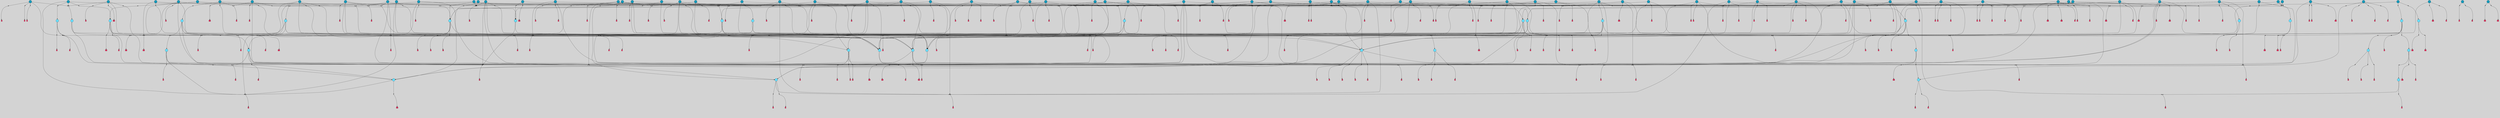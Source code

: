 // File exported with GEGELATI v1.3.1
// On the 2024-04-08 17:22:05
// With the File::TPGGraphDotExporter
digraph{
	graph[pad = "0.212, 0.055" bgcolor = lightgray]
	node[shape=circle style = filled label = ""]
		T3 [fillcolor="#66ddff"]
		T4 [fillcolor="#66ddff"]
		T7 [fillcolor="#66ddff"]
		T9 [fillcolor="#66ddff"]
		T11 [fillcolor="#66ddff"]
		T24 [fillcolor="#66ddff"]
		T27 [fillcolor="#66ddff"]
		T54 [fillcolor="#66ddff"]
		T95 [fillcolor="#66ddff"]
		T96 [fillcolor="#66ddff"]
		T111 [fillcolor="#66ddff"]
		T129 [fillcolor="#66ddff"]
		T159 [fillcolor="#1199bb"]
		T160 [fillcolor="#66ddff"]
		T195 [fillcolor="#1199bb"]
		T212 [fillcolor="#66ddff"]
		T214 [fillcolor="#66ddff"]
		T239 [fillcolor="#66ddff"]
		T242 [fillcolor="#66ddff"]
		T244 [fillcolor="#1199bb"]
		T261 [fillcolor="#1199bb"]
		T277 [fillcolor="#66ddff"]
		T280 [fillcolor="#1199bb"]
		T282 [fillcolor="#66ddff"]
		T286 [fillcolor="#1199bb"]
		T305 [fillcolor="#66ddff"]
		T325 [fillcolor="#1199bb"]
		T326 [fillcolor="#66ddff"]
		T327 [fillcolor="#66ddff"]
		T328 [fillcolor="#1199bb"]
		T329 [fillcolor="#66ddff"]
		T330 [fillcolor="#66ddff"]
		T331 [fillcolor="#66ddff"]
		T332 [fillcolor="#66ddff"]
		T333 [fillcolor="#1199bb"]
		T334 [fillcolor="#66ddff"]
		T335 [fillcolor="#66ddff"]
		T336 [fillcolor="#66ddff"]
		T337 [fillcolor="#66ddff"]
		T338 [fillcolor="#66ddff"]
		T345 [fillcolor="#1199bb"]
		T349 [fillcolor="#1199bb"]
		T396 [fillcolor="#1199bb"]
		T404 [fillcolor="#1199bb"]
		T414 [fillcolor="#1199bb"]
		T416 [fillcolor="#66ddff"]
		T417 [fillcolor="#1199bb"]
		T419 [fillcolor="#1199bb"]
		T422 [fillcolor="#66ddff"]
		T423 [fillcolor="#1199bb"]
		T424 [fillcolor="#1199bb"]
		T426 [fillcolor="#1199bb"]
		T428 [fillcolor="#1199bb"]
		T429 [fillcolor="#1199bb"]
		T430 [fillcolor="#1199bb"]
		T431 [fillcolor="#1199bb"]
		T432 [fillcolor="#1199bb"]
		T433 [fillcolor="#1199bb"]
		T434 [fillcolor="#1199bb"]
		T435 [fillcolor="#1199bb"]
		T436 [fillcolor="#1199bb"]
		T65 [fillcolor="#1199bb"]
		T437 [fillcolor="#1199bb"]
		T438 [fillcolor="#1199bb"]
		T439 [fillcolor="#1199bb"]
		T440 [fillcolor="#1199bb"]
		T441 [fillcolor="#1199bb"]
		T442 [fillcolor="#1199bb"]
		T445 [fillcolor="#1199bb"]
		T446 [fillcolor="#1199bb"]
		T447 [fillcolor="#1199bb"]
		T448 [fillcolor="#1199bb"]
		T449 [fillcolor="#1199bb"]
		T450 [fillcolor="#1199bb"]
		T451 [fillcolor="#1199bb"]
		T452 [fillcolor="#1199bb"]
		T453 [fillcolor="#1199bb"]
		T454 [fillcolor="#1199bb"]
		T457 [fillcolor="#1199bb"]
		T458 [fillcolor="#1199bb"]
		T459 [fillcolor="#1199bb"]
		T460 [fillcolor="#1199bb"]
		T464 [fillcolor="#1199bb"]
		T465 [fillcolor="#1199bb"]
		T466 [fillcolor="#1199bb"]
		T467 [fillcolor="#1199bb"]
		T469 [fillcolor="#1199bb"]
		T470 [fillcolor="#1199bb"]
		T471 [fillcolor="#1199bb"]
		T472 [fillcolor="#1199bb"]
		T474 [fillcolor="#1199bb"]
		T478 [fillcolor="#1199bb"]
		T481 [fillcolor="#1199bb"]
		T482 [fillcolor="#1199bb"]
		T485 [fillcolor="#1199bb"]
		T487 [fillcolor="#1199bb"]
		T488 [fillcolor="#1199bb"]
		T489 [fillcolor="#1199bb"]
		T491 [fillcolor="#1199bb"]
		T492 [fillcolor="#1199bb"]
		T493 [fillcolor="#1199bb"]
		T494 [fillcolor="#1199bb"]
		T495 [fillcolor="#1199bb"]
		T496 [fillcolor="#1199bb"]
		T497 [fillcolor="#1199bb"]
		T498 [fillcolor="#1199bb"]
		T499 [fillcolor="#1199bb"]
		T500 [fillcolor="#1199bb"]
		T501 [fillcolor="#1199bb"]
		T502 [fillcolor="#1199bb"]
		T503 [fillcolor="#1199bb"]
		T504 [fillcolor="#1199bb"]
		P3980 [fillcolor="#cccccc" shape=point] //6|
		I3980 [shape=box style=invis label="6|1&2|6#1|7&#92;n10|7&2|0#1|5&#92;n9|4&0|1#2|2&#92;n8|6&0|0#1|0&#92;n"]
		P3980 -> I3980[style=invis]
		A3124 [fillcolor="#ff3366" shape=box margin=0.03 width=0 height=0 label="3"]
		T3 -> P3980 -> A3124
		P3981 [fillcolor="#cccccc" shape=point] //3|
		I3981 [shape=box style=invis label="7|6&2|4#0|2&#92;n10|3&2|7#1|4&#92;n11|6&0|4#0|1&#92;n7|1&0|0#2|6&#92;n7|6&0|3#2|6&#92;n4|0&2|6#0|1&#92;n4|4&2|5#0|2&#92;n4|6&0|4#2|7&#92;n10|0&2|3#1|5&#92;n2|6&0|5#0|2&#92;n1|0&2|3#0|7&#92;n1|6&2|0#0|5&#92;n6|2&0|1#0|7&#92;n9|2&0|3#2|7&#92;n5|3&0|6#0|6&#92;n1|7&2|5#2|3&#92;n8|1&2|7#0|6&#92;n1|0&2|5#2|1&#92;n7|1&2|2#2|5&#92;n7|4&2|6#0|3&#92;n"]
		P3981 -> I3981[style=invis]
		A3125 [fillcolor="#ff3366" shape=box margin=0.03 width=0 height=0 label="4"]
		T3 -> P3981 -> A3125
		P3982 [fillcolor="#cccccc" shape=point] //7|
		I3982 [shape=box style=invis label="0|2&2|4#2|6&#92;n5|3&0|6#0|1&#92;n4|7&2|6#0|5&#92;n7|6&0|7#0|5&#92;n10|7&2|2#1|1&#92;n"]
		P3982 -> I3982[style=invis]
		A3126 [fillcolor="#ff3366" shape=box margin=0.03 width=0 height=0 label="4"]
		T4 -> P3982 -> A3126
		P3983 [fillcolor="#cccccc" shape=point] //0|
		I3983 [shape=box style=invis label="2|5&0|1#0|6&#92;n6|1&2|2#2|7&#92;n8|0&0|3#1|4&#92;n4|3&2|5#2|4&#92;n8|1&2|4#0|0&#92;n6|6&0|1#2|6&#92;n11|7&2|4#2|5&#92;n6|2&2|4#0|2&#92;n8|5&2|4#2|4&#92;n2|1&2|1#2|2&#92;n2|7&2|5#2|6&#92;n9|7&0|5#0|4&#92;n1|2&0|5#2|6&#92;n4|2&2|3#2|7&#92;n3|3&2|1#0|2&#92;n"]
		P3983 -> I3983[style=invis]
		A3127 [fillcolor="#ff3366" shape=box margin=0.03 width=0 height=0 label="5"]
		T4 -> P3983 -> A3127
		P3984 [fillcolor="#cccccc" shape=point] //-3|
		I3984 [shape=box style=invis label="1|6&2|7#0|7&#92;n10|2&0|7#1|3&#92;n9|6&2|7#2|2&#92;n5|3&0|7#0|7&#92;n1|6&2|3#0|0&#92;n2|3&2|3#2|2&#92;n5|1&2|6#0|6&#92;n"]
		P3984 -> I3984[style=invis]
		A3128 [fillcolor="#ff3366" shape=box margin=0.03 width=0 height=0 label="7"]
		T7 -> P3984 -> A3128
		P3985 [fillcolor="#cccccc" shape=point] //5|
		I3985 [shape=box style=invis label="0|5&2|3#0|1&#92;n0|6&2|1#2|4&#92;n6|2&2|6#0|7&#92;n7|4&0|3#0|1&#92;n5|4&0|7#1|6&#92;n9|1&0|5#2|2&#92;n6|3&2|3#1|7&#92;n11|7&2|4#1|6&#92;n2|5&0|1#0|0&#92;n4|7&0|0#0|2&#92;n6|2&0|6#0|0&#92;n2|1&2|6#2|4&#92;n10|0&2|0#1|0&#92;n6|6&2|4#0|6&#92;n"]
		P3985 -> I3985[style=invis]
		A3129 [fillcolor="#ff3366" shape=box margin=0.03 width=0 height=0 label="8"]
		T7 -> P3985 -> A3129
		P3986 [fillcolor="#cccccc" shape=point] //-6|
		I3986 [shape=box style=invis label="11|1&0|7#2|0&#92;n10|4&0|1#1|0&#92;n4|3&2|4#2|1&#92;n0|5&2|0#0|0&#92;n6|1&0|0#0|3&#92;n8|2&2|0#0|4&#92;n11|4&2|0#1|6&#92;n7|0&2|6#2|3&#92;n5|3&2|6#2|0&#92;n2|0&2|0#0|4&#92;n"]
		P3986 -> I3986[style=invis]
		A3130 [fillcolor="#ff3366" shape=box margin=0.03 width=0 height=0 label="9"]
		T9 -> P3986 -> A3130
		P3987 [fillcolor="#cccccc" shape=point] //2|
		I3987 [shape=box style=invis label="6|3&2|7#1|4&#92;n8|6&0|0#2|5&#92;n2|1&0|2#0|3&#92;n8|7&0|6#0|4&#92;n2|1&2|0#0|1&#92;n0|0&2|2#2|3&#92;n6|6&0|7#2|1&#92;n6|1&0|7#2|6&#92;n5|4&2|7#0|4&#92;n0|3&0|4#2|0&#92;n11|0&2|0#2|5&#92;n4|5&2|5#2|4&#92;n5|7&0|6#0|4&#92;n9|7&2|5#0|3&#92;n5|4&2|1#0|3&#92;n5|3&0|1#1|7&#92;n0|4&0|3#2|5&#92;n"]
		P3987 -> I3987[style=invis]
		A3131 [fillcolor="#ff3366" shape=box margin=0.03 width=0 height=0 label="10"]
		T9 -> P3987 -> A3131
		P3988 [fillcolor="#cccccc" shape=point] //6|
		I3988 [shape=box style=invis label="3|0&2|7#2|2&#92;n3|2&0|4#2|5&#92;n5|1&0|2#1|0&#92;n8|7&0|1#2|0&#92;n8|5&0|3#0|6&#92;n0|2&0|2#2|3&#92;n1|5&2|5#0|5&#92;n5|6&0|6#0|7&#92;n6|7&0|0#2|6&#92;n1|2&2|3#0|0&#92;n7|7&2|3#0|4&#92;n0|7&2|7#0|6&#92;n1|0&2|2#2|7&#92;n4|4&0|1#0|0&#92;n"]
		P3988 -> I3988[style=invis]
		A3132 [fillcolor="#ff3366" shape=box margin=0.03 width=0 height=0 label="11"]
		T11 -> P3988 -> A3132
		P3989 [fillcolor="#cccccc" shape=point] //-4|
		I3989 [shape=box style=invis label="4|1&0|4#2|6&#92;n1|2&2|2#2|0&#92;n1|2&2|0#0|6&#92;n8|4&2|3#2|5&#92;n5|5&2|1#1|0&#92;n"]
		P3989 -> I3989[style=invis]
		A3133 [fillcolor="#ff3366" shape=box margin=0.03 width=0 height=0 label="12"]
		T11 -> P3989 -> A3133
		P3990 [fillcolor="#cccccc" shape=point] //-3|
		I3990 [shape=box style=invis label="8|1&2|3#0|5&#92;n0|6&0|5#0|5&#92;n3|7&2|1#0|6&#92;n3|5&0|1#0|0&#92;n9|5&2|0#0|4&#92;n3|5&0|2#0|3&#92;n10|6&2|4#1|0&#92;n9|4&2|7#2|6&#92;n1|7&2|5#2|2&#92;n"]
		P3990 -> I3990[style=invis]
		A3134 [fillcolor="#ff3366" shape=box margin=0.03 width=0 height=0 label="5"]
		T4 -> P3990 -> A3134
		P3991 [fillcolor="#cccccc" shape=point] //1|
		I3991 [shape=box style=invis label="5|1&0|6#2|7&#92;n2|4&0|4#2|2&#92;n0|6&0|5#0|4&#92;n10|6&2|5#1|6&#92;n9|3&0|1#1|7&#92;n10|3&2|2#1|0&#92;n5|0&0|0#2|1&#92;n11|3&2|3#1|5&#92;n10|3&0|1#1|0&#92;n2|4&0|1#0|1&#92;n0|2&0|3#2|4&#92;n9|2&2|1#2|5&#92;n11|7&2|6#2|6&#92;n"]
		P3991 -> I3991[style=invis]
		T24 -> P3991 -> T7
		P3992 [fillcolor="#cccccc" shape=point] //5|
		I3992 [shape=box style=invis label="3|0&2|0#0|1&#92;n3|0&0|7#0|1&#92;n5|3&0|2#2|6&#92;n4|4&2|4#2|6&#92;n11|2&0|7#1|6&#92;n2|7&2|2#2|5&#92;n9|3&2|6#2|7&#92;n7|7&0|0#0|4&#92;n6|1&2|4#2|3&#92;n5|4&2|0#1|6&#92;n1|3&0|7#0|4&#92;n"]
		P3992 -> I3992[style=invis]
		A3135 [fillcolor="#ff3366" shape=box margin=0.03 width=0 height=0 label="7"]
		T24 -> P3992 -> A3135
		P3993 [fillcolor="#cccccc" shape=point] //-2|
		I3993 [shape=box style=invis label="4|1&0|4#0|3&#92;n4|2&0|5#2|0&#92;n5|5&2|6#0|5&#92;n1|4&0|1#0|2&#92;n6|3&2|7#1|5&#92;n0|4&2|0#0|3&#92;n8|5&2|5#1|2&#92;n10|7&2|7#1|1&#92;n3|4&0|0#2|1&#92;n3|6&2|5#2|5&#92;n8|3&0|1#0|7&#92;n10|0&2|7#1|3&#92;n4|1&2|4#0|1&#92;n9|3&2|0#0|4&#92;n3|6&2|0#0|4&#92;n1|2&0|6#2|1&#92;n4|0&2|1#2|2&#92;n"]
		P3993 -> I3993[style=invis]
		A3136 [fillcolor="#ff3366" shape=box margin=0.03 width=0 height=0 label="14"]
		T24 -> P3993 -> A3136
		P3994 [fillcolor="#cccccc" shape=point] //2|
		I3994 [shape=box style=invis label="9|1&2|3#0|1&#92;n5|2&2|0#2|4&#92;n3|6&2|5#2|7&#92;n7|0&2|5#0|4&#92;n1|2&0|3#0|5&#92;n7|3&2|7#0|0&#92;n"]
		P3994 -> I3994[style=invis]
		A3137 [fillcolor="#ff3366" shape=box margin=0.03 width=0 height=0 label="2"]
		T27 -> P3994 -> A3137
		P3995 [fillcolor="#cccccc" shape=point] //-6|
		I3995 [shape=box style=invis label="7|5&0|4#0|4&#92;n11|0&2|5#2|1&#92;n"]
		P3995 -> I3995[style=invis]
		A3138 [fillcolor="#ff3366" shape=box margin=0.03 width=0 height=0 label="3"]
		T27 -> P3995 -> A3138
		T27 -> P3981
		T27 -> P3983
		P3996 [fillcolor="#cccccc" shape=point] //0|
		I3996 [shape=box style=invis label="4|0&0|3#2|7&#92;n10|2&0|3#1|7&#92;n3|5&0|2#0|3&#92;n4|5&0|0#2|1&#92;n10|7&2|0#1|2&#92;n5|3&2|3#1|6&#92;n9|5&2|0#0|4&#92;n5|4&2|7#0|2&#92;n10|3&2|7#1|4&#92;n7|2&0|1#2|6&#92;n8|6&0|5#0|5&#92;n8|7&2|3#0|5&#92;n2|6&2|4#0|0&#92;n"]
		P3996 -> I3996[style=invis]
		A3139 [fillcolor="#ff3366" shape=box margin=0.03 width=0 height=0 label="5"]
		T27 -> P3996 -> A3139
		P3997 [fillcolor="#cccccc" shape=point] //8|
		I3997 [shape=box style=invis label="9|0&0|1#2|0&#92;n10|1&2|5#1|4&#92;n8|2&2|6#0|4&#92;n2|4&2|5#2|3&#92;n4|2&2|2#0|2&#92;n7|5&0|2#0|0&#92;n8|2&2|1#1|3&#92;n8|7&0|7#2|1&#92;n1|1&0|0#0|7&#92;n5|6&2|5#1|0&#92;n6|6&2|5#0|0&#92;n11|4&0|3#2|6&#92;n4|2&2|4#0|7&#92;n5|6&0|1#2|0&#92;n11|3&0|2#0|7&#92;n"]
		P3997 -> I3997[style=invis]
		A3140 [fillcolor="#ff3366" shape=box margin=0.03 width=0 height=0 label="6"]
		T54 -> P3997 -> A3140
		T54 -> P3992
		P3998 [fillcolor="#cccccc" shape=point] //-10|
		I3998 [shape=box style=invis label="3|6&0|0#0|4&#92;n4|1&2|4#0|1&#92;n5|1&0|1#0|4&#92;n5|5&2|6#0|5&#92;n6|5&0|6#0|3&#92;n11|1&2|0#0|1&#92;n0|7&2|0#0|3&#92;n1|2&0|6#0|1&#92;n8|0&0|4#2|0&#92;n0|4&0|7#2|7&#92;n7|0&2|7#1|3&#92;n3|1&0|5#2|5&#92;n5|1&0|4#0|3&#92;n2|2&0|2#0|0&#92;n8|3&0|1#0|7&#92;n3|0&0|3#0|5&#92;n7|2&0|5#2|0&#92;n6|3&2|7#1|5&#92;n4|7&2|7#2|1&#92;n"]
		P3998 -> I3998[style=invis]
		A3141 [fillcolor="#ff3366" shape=box margin=0.03 width=0 height=0 label="14"]
		T54 -> P3998 -> A3141
		T54 -> P3985
		P3999 [fillcolor="#cccccc" shape=point] //4|
		I3999 [shape=box style=invis label="4|3&0|6#0|3&#92;n5|7&2|3#2|2&#92;n5|6&0|7#1|2&#92;n1|4&2|6#0|3&#92;n8|4&2|1#2|5&#92;n9|5&2|4#1|4&#92;n2|4&0|5#0|7&#92;n10|0&0|6#1|3&#92;n3|0&0|6#0|2&#92;n2|7&2|7#2|6&#92;n5|2&0|5#1|5&#92;n10|4&2|5#1|7&#92;n4|0&0|4#2|4&#92;n11|1&0|4#2|6&#92;n10|6&2|0#1|4&#92;n9|7&0|3#1|4&#92;n4|5&2|7#0|6&#92;n11|5&2|6#2|3&#92;n0|3&0|5#0|1&#92;n"]
		P3999 -> I3999[style=invis]
		A3142 [fillcolor="#ff3366" shape=box margin=0.03 width=0 height=0 label="13"]
		T95 -> P3999 -> A3142
		P4000 [fillcolor="#cccccc" shape=point] //8|
		I4000 [shape=box style=invis label="9|7&0|5#2|5&#92;n3|3&2|3#0|2&#92;n9|5&2|2#1|0&#92;n2|3&0|6#0|3&#92;n4|4&2|5#2|7&#92;n11|3&2|0#1|5&#92;n6|6&2|1#2|2&#92;n4|6&0|1#2|2&#92;n2|5&2|7#2|2&#92;n7|7&2|2#2|3&#92;n6|5&0|3#2|6&#92;n6|7&0|6#0|2&#92;n"]
		P4000 -> I4000[style=invis]
		A3143 [fillcolor="#ff3366" shape=box margin=0.03 width=0 height=0 label="14"]
		T95 -> P4000 -> A3143
		P4001 [fillcolor="#cccccc" shape=point] //2|
		I4001 [shape=box style=invis label="4|1&0|4#2|6&#92;n5|5&2|1#1|0&#92;n1|0&2|0#0|6&#92;n8|4&2|3#2|5&#92;n"]
		P4001 -> I4001[style=invis]
		T95 -> P4001 -> T11
		P4002 [fillcolor="#cccccc" shape=point] //-9|
		I4002 [shape=box style=invis label="2|0&2|0#2|1&#92;n4|4&2|4#2|6&#92;n9|1&0|3#1|7&#92;n5|3&0|2#2|6&#92;n2|7&2|2#2|5&#92;n5|4&2|0#1|6&#92;n3|0&0|7#0|1&#92;n1|3&0|7#0|4&#92;n11|6&2|2#0|7&#92;n7|7&0|0#0|4&#92;n11|0&0|7#1|6&#92;n9|3&2|6#2|7&#92;n"]
		P4002 -> I4002[style=invis]
		A3144 [fillcolor="#ff3366" shape=box margin=0.03 width=0 height=0 label="7"]
		T95 -> P4002 -> A3144
		P4003 [fillcolor="#cccccc" shape=point] //-8|
		I4003 [shape=box style=invis label="7|5&0|4#2|4&#92;n"]
		P4003 -> I4003[style=invis]
		A3145 [fillcolor="#ff3366" shape=box margin=0.03 width=0 height=0 label="3"]
		T95 -> P4003 -> A3145
		P4004 [fillcolor="#cccccc" shape=point] //6|
		I4004 [shape=box style=invis label="0|5&2|3#0|1&#92;n0|6&2|1#2|4&#92;n9|1&0|5#2|2&#92;n7|4&0|3#0|1&#92;n5|4&0|7#1|6&#92;n2|5&0|1#0|0&#92;n6|3&2|3#1|7&#92;n11|7&2|4#1|6&#92;n6|2&2|6#0|1&#92;n4|7&0|0#0|2&#92;n6|2&0|6#0|0&#92;n9|1&2|6#2|4&#92;n10|0&2|0#1|0&#92;n6|6&2|4#0|6&#92;n"]
		P4004 -> I4004[style=invis]
		A3146 [fillcolor="#ff3366" shape=box margin=0.03 width=0 height=0 label="8"]
		T96 -> P4004 -> A3146
		P4005 [fillcolor="#cccccc" shape=point] //5|
		I4005 [shape=box style=invis label="10|4&0|1#1|0&#92;n4|3&2|4#2|1&#92;n2|0&2|0#0|4&#92;n6|1&0|0#0|3&#92;n8|2&2|0#0|4&#92;n0|0&0|0#0|0&#92;n11|4&2|0#1|6&#92;n7|0&2|6#2|3&#92;n5|3&2|6#2|0&#92;n0|0&2|0#0|0&#92;n"]
		P4005 -> I4005[style=invis]
		A3147 [fillcolor="#ff3366" shape=box margin=0.03 width=0 height=0 label="9"]
		T96 -> P4005 -> A3147
		T96 -> P3980
		P4006 [fillcolor="#cccccc" shape=point] //1|
		I4006 [shape=box style=invis label="5|4&0|7#1|6&#92;n0|6&2|1#2|4&#92;n7|4&0|3#0|1&#92;n0|5&2|3#0|1&#92;n9|1&0|5#2|2&#92;n6|3&2|3#1|7&#92;n11|7&2|4#1|6&#92;n2|5&0|1#0|0&#92;n7|5&2|3#1|1&#92;n4|7&0|0#0|2&#92;n6|2&0|6#0|0&#92;n2|1&2|6#2|4&#92;n10|0&2|7#1|0&#92;n6|6&2|4#0|6&#92;n"]
		P4006 -> I4006[style=invis]
		A3148 [fillcolor="#ff3366" shape=box margin=0.03 width=0 height=0 label="8"]
		T96 -> P4006 -> A3148
		T96 -> P3990
		P4007 [fillcolor="#cccccc" shape=point] //-5|
		I4007 [shape=box style=invis label="0|0&2|3#0|2&#92;n10|5&0|6#1|3&#92;n7|3&0|6#2|3&#92;n3|4&0|6#0|6&#92;n10|5&0|2#1|1&#92;n5|0&0|1#0|3&#92;n6|6&2|5#1|5&#92;n7|4&0|2#1|7&#92;n5|7&0|1#2|5&#92;n1|5&0|0#0|3&#92;n7|5&2|1#2|6&#92;n9|0&0|2#0|0&#92;n4|0&2|4#0|0&#92;n4|6&0|0#2|3&#92;n3|1&0|6#2|5&#92;n7|7&2|1#2|3&#92;n9|4&2|2#0|6&#92;n"]
		P4007 -> I4007[style=invis]
		T111 -> P4007 -> T9
		P4008 [fillcolor="#cccccc" shape=point] //7|
		I4008 [shape=box style=invis label="7|4&2|1#2|0&#92;n4|1&2|4#2|3&#92;n5|0&2|0#2|2&#92;n6|1&2|4#2|6&#92;n"]
		P4008 -> I4008[style=invis]
		A3149 [fillcolor="#ff3366" shape=box margin=0.03 width=0 height=0 label="9"]
		T111 -> P4008 -> A3149
		P4009 [fillcolor="#cccccc" shape=point] //2|
		I4009 [shape=box style=invis label="3|0&2|0#0|1&#92;n11|2&0|7#1|6&#92;n8|7&2|4#0|5&#92;n5|3&0|2#2|6&#92;n4|4&2|4#2|6&#92;n3|0&0|7#0|1&#92;n2|7&2|2#2|5&#92;n9|3&2|6#2|7&#92;n7|7&0|0#0|4&#92;n6|1&2|4#1|3&#92;n5|4&2|0#1|6&#92;n1|3&0|7#0|4&#92;n"]
		P4009 -> I4009[style=invis]
		A3150 [fillcolor="#ff3366" shape=box margin=0.03 width=0 height=0 label="7"]
		T111 -> P4009 -> A3150
		T111 -> P3986
		T129 -> P3997
		T129 -> P3992
		P4010 [fillcolor="#cccccc" shape=point] //10|
		I4010 [shape=box style=invis label="4|5&2|7#2|1&#92;n1|7&2|3#0|6&#92;n3|5&2|2#0|3&#92;n10|3&0|7#1|4&#92;n7|1&0|4#2|6&#92;n10|2&0|3#1|7&#92;n9|5&2|0#0|4&#92;n4|0&0|3#2|7&#92;n11|4&2|6#1|2&#92;n5|4&2|7#0|2&#92;n2|6&2|4#0|0&#92;n6|5&0|7#2|1&#92;n5|3&2|3#1|6&#92;n10|7&2|0#1|2&#92;n"]
		P4010 -> I4010[style=invis]
		A3151 [fillcolor="#ff3366" shape=box margin=0.03 width=0 height=0 label="5"]
		T129 -> P4010 -> A3151
		P4011 [fillcolor="#cccccc" shape=point] //5|
		I4011 [shape=box style=invis label="9|4&2|3#1|3&#92;n0|4&2|4#0|5&#92;n6|1&2|6#2|5&#92;n4|0&0|5#2|0&#92;n"]
		P4011 -> I4011[style=invis]
		A3152 [fillcolor="#ff3366" shape=box margin=0.03 width=0 height=0 label="7"]
		T129 -> P4011 -> A3152
		P4012 [fillcolor="#cccccc" shape=point] //6|
		I4012 [shape=box style=invis label="9|4&2|7#0|6&#92;n8|4&0|1#1|0&#92;n1|3&0|0#2|1&#92;n2|4&0|6#2|2&#92;n5|1&2|5#0|7&#92;n3|0&0|3#2|6&#92;n2|2&2|6#0|2&#92;n8|4&0|4#2|2&#92;n5|1&2|4#0|3&#92;n9|4&0|6#0|6&#92;n5|0&2|2#1|5&#92;n11|7&0|0#1|1&#92;n0|4&0|3#0|3&#92;n7|7&2|4#2|5&#92;n1|5&0|1#2|1&#92;n"]
		P4012 -> I4012[style=invis]
		A3153 [fillcolor="#ff3366" shape=box margin=0.03 width=0 height=0 label="1"]
		T129 -> P4012 -> A3153
		P4013 [fillcolor="#cccccc" shape=point] //7|
		I4013 [shape=box style=invis label="7|0&2|1#2|0&#92;n9|7&2|1#1|7&#92;n8|2&0|1#1|0&#92;n6|6&0|2#1|1&#92;n2|2&0|5#0|0&#92;n5|7&0|0#2|1&#92;n5|1&2|5#1|5&#92;n4|7&2|4#2|3&#92;n10|5&2|2#1|5&#92;n1|3&2|2#2|0&#92;n10|2&2|6#1|5&#92;n"]
		P4013 -> I4013[style=invis]
		A3154 [fillcolor="#ff3366" shape=box margin=0.03 width=0 height=0 label="1"]
		T159 -> P4013 -> A3154
		P4014 [fillcolor="#cccccc" shape=point] //7|
		I4014 [shape=box style=invis label="7|4&2|7#0|4&#92;n4|6&0|1#2|5&#92;n2|1&2|3#0|0&#92;n4|3&2|0#0|1&#92;n0|0&2|7#2|7&#92;n7|7&0|5#2|3&#92;n5|0&2|1#2|2&#92;n10|0&0|4#1|2&#92;n4|4&0|7#0|0&#92;n6|7&0|2#0|1&#92;n1|4&2|5#0|4&#92;n"]
		P4014 -> I4014[style=invis]
		A3155 [fillcolor="#ff3366" shape=box margin=0.03 width=0 height=0 label="0"]
		T159 -> P4014 -> A3155
		P4015 [fillcolor="#cccccc" shape=point] //5|
		I4015 [shape=box style=invis label="0|5&2|3#0|1&#92;n0|6&2|1#2|4&#92;n6|2&2|6#0|7&#92;n9|0&2|7#1|1&#92;n7|4&0|3#0|1&#92;n11|7&2|4#1|6&#92;n9|1&0|5#2|2&#92;n5|4&0|7#1|6&#92;n2|5&0|1#0|0&#92;n4|7&0|0#0|2&#92;n6|2&0|6#0|0&#92;n2|1&2|6#2|4&#92;n10|0&0|0#1|0&#92;n6|6&2|4#0|6&#92;n"]
		P4015 -> I4015[style=invis]
		T159 -> P4015 -> T129
		T160 -> P3999
		T160 -> P4002
		P4016 [fillcolor="#cccccc" shape=point] //5|
		I4016 [shape=box style=invis label="6|0&2|7#2|7&#92;n3|6&2|6#2|6&#92;n6|3&0|5#1|2&#92;n"]
		P4016 -> I4016[style=invis]
		A3156 [fillcolor="#ff3366" shape=box margin=0.03 width=0 height=0 label="3"]
		T160 -> P4016 -> A3156
		P4017 [fillcolor="#cccccc" shape=point] //-2|
		I4017 [shape=box style=invis label="11|7&2|0#1|7&#92;n4|3&0|1#2|5&#92;n0|4&2|4#2|7&#92;n1|6&0|0#0|4&#92;n4|0&0|0#0|5&#92;n0|6&2|3#2|0&#92;n9|6&2|5#1|3&#92;n0|7&2|1#2|5&#92;n4|4&0|5#0|1&#92;n10|4&0|0#1|0&#92;n"]
		P4017 -> I4017[style=invis]
		A3157 [fillcolor="#ff3366" shape=box margin=0.03 width=0 height=0 label="12"]
		T160 -> P4017 -> A3157
		T160 -> P3992
		P4018 [fillcolor="#cccccc" shape=point] //5|
		I4018 [shape=box style=invis label="3|0&2|0#2|1&#92;n3|0&0|7#0|1&#92;n5|3&0|2#2|6&#92;n4|4&2|4#2|6&#92;n5|4&2|0#1|6&#92;n2|7&2|2#2|5&#92;n1|3&0|7#0|4&#92;n11|6&2|2#0|7&#92;n7|7&0|0#0|4&#92;n6|1&2|4#2|3&#92;n11|0&0|7#1|6&#92;n9|3&2|6#2|7&#92;n"]
		P4018 -> I4018[style=invis]
		A3158 [fillcolor="#ff3366" shape=box margin=0.03 width=0 height=0 label="7"]
		T195 -> P4018 -> A3158
		P4019 [fillcolor="#cccccc" shape=point] //4|
		I4019 [shape=box style=invis label="7|1&0|6#0|1&#92;n6|7&2|7#1|7&#92;n10|1&2|1#1|1&#92;n9|6&2|2#1|4&#92;n4|7&0|4#2|2&#92;n9|6&0|5#1|1&#92;n10|0&2|6#1|6&#92;n5|1&0|1#2|3&#92;n10|1&0|5#1|0&#92;n3|4&2|3#0|0&#92;n8|2&0|5#2|4&#92;n1|6&2|0#0|0&#92;n2|3&0|1#2|6&#92;n5|2&2|2#1|6&#92;n2|2&0|1#2|1&#92;n3|1&2|7#0|3&#92;n6|7&2|3#0|4&#92;n"]
		P4019 -> I4019[style=invis]
		A3159 [fillcolor="#ff3366" shape=box margin=0.03 width=0 height=0 label="10"]
		T195 -> P4019 -> A3159
		P4020 [fillcolor="#cccccc" shape=point] //-4|
		I4020 [shape=box style=invis label="0|4&0|0#2|7&#92;n8|5&2|4#2|4&#92;n4|3&2|5#2|4&#92;n11|7&2|2#2|5&#92;n6|5&2|2#2|7&#92;n3|2&0|7#0|7&#92;n3|3&2|1#0|3&#92;n2|6&0|3#2|5&#92;n0|1&2|6#2|2&#92;n8|2&0|0#1|6&#92;n0|7&0|5#0|4&#92;n9|5&0|3#2|7&#92;n2|7&2|5#2|6&#92;n9|0&2|0#0|1&#92;n1|2&2|4#0|2&#92;n"]
		P4020 -> I4020[style=invis]
		T195 -> P4020 -> T27
		T195 -> P4014
		P4021 [fillcolor="#cccccc" shape=point] //6|
		I4021 [shape=box style=invis label="9|4&2|7#0|6&#92;n8|4&0|1#1|0&#92;n1|3&0|0#2|1&#92;n2|4&0|6#2|2&#92;n5|1&2|5#0|7&#92;n3|0&0|3#2|6&#92;n2|2&2|6#0|2&#92;n8|4&0|4#2|2&#92;n5|1&2|4#0|3&#92;n9|4&0|6#0|6&#92;n5|0&2|2#1|5&#92;n11|7&0|0#1|1&#92;n0|4&0|3#0|3&#92;n7|7&2|4#2|5&#92;n1|5&0|1#2|1&#92;n"]
		P4021 -> I4021[style=invis]
		A3160 [fillcolor="#ff3366" shape=box margin=0.03 width=0 height=0 label="1"]
		T212 -> P4021 -> A3160
		P4022 [fillcolor="#cccccc" shape=point] //10|
		I4022 [shape=box style=invis label="4|5&2|7#2|1&#92;n1|7&2|3#0|6&#92;n3|5&2|2#0|3&#92;n10|3&0|7#1|4&#92;n7|1&0|4#2|6&#92;n10|2&0|3#1|7&#92;n9|5&2|0#0|4&#92;n4|0&0|3#2|7&#92;n11|4&2|6#1|2&#92;n5|4&2|7#0|2&#92;n2|6&2|4#0|0&#92;n6|5&0|7#2|1&#92;n5|3&2|3#1|6&#92;n10|7&2|0#1|2&#92;n"]
		P4022 -> I4022[style=invis]
		A3161 [fillcolor="#ff3366" shape=box margin=0.03 width=0 height=0 label="5"]
		T212 -> P4022 -> A3161
		P4023 [fillcolor="#cccccc" shape=point] //8|
		I4023 [shape=box style=invis label="9|0&0|1#2|0&#92;n10|1&2|5#1|4&#92;n8|2&2|6#0|4&#92;n2|4&2|5#2|3&#92;n4|2&2|2#0|2&#92;n7|5&0|2#0|0&#92;n8|2&2|1#1|3&#92;n8|7&0|7#2|1&#92;n1|1&0|0#0|7&#92;n5|6&2|5#1|0&#92;n6|6&2|5#0|0&#92;n11|4&0|3#2|6&#92;n4|2&2|4#0|7&#92;n5|6&0|1#2|0&#92;n11|3&0|2#0|7&#92;n"]
		P4023 -> I4023[style=invis]
		A3162 [fillcolor="#ff3366" shape=box margin=0.03 width=0 height=0 label="6"]
		T212 -> P4023 -> A3162
		P4024 [fillcolor="#cccccc" shape=point] //5|
		I4024 [shape=box style=invis label="3|0&2|0#0|1&#92;n3|0&0|7#0|1&#92;n5|3&0|2#2|6&#92;n4|4&2|4#2|6&#92;n11|2&0|7#1|6&#92;n2|7&2|2#2|5&#92;n9|3&2|6#2|7&#92;n7|7&0|0#0|4&#92;n6|1&2|4#2|3&#92;n5|4&2|0#1|6&#92;n1|3&0|7#0|4&#92;n"]
		P4024 -> I4024[style=invis]
		A3163 [fillcolor="#ff3366" shape=box margin=0.03 width=0 height=0 label="7"]
		T212 -> P4024 -> A3163
		P4025 [fillcolor="#cccccc" shape=point] //5|
		I4025 [shape=box style=invis label="9|4&2|3#1|3&#92;n0|4&2|4#0|5&#92;n6|1&2|6#2|5&#92;n4|0&0|5#2|0&#92;n"]
		P4025 -> I4025[style=invis]
		A3164 [fillcolor="#ff3366" shape=box margin=0.03 width=0 height=0 label="7"]
		T212 -> P4025 -> A3164
		P4026 [fillcolor="#cccccc" shape=point] //6|
		I4026 [shape=box style=invis label="9|4&2|7#0|6&#92;n8|4&0|1#1|0&#92;n1|3&0|0#2|1&#92;n2|4&0|6#2|2&#92;n5|1&2|5#0|7&#92;n3|0&0|3#2|6&#92;n2|2&2|6#0|2&#92;n8|4&0|4#2|2&#92;n5|1&2|4#0|3&#92;n9|4&0|6#0|6&#92;n5|0&2|2#1|5&#92;n11|7&0|0#1|1&#92;n0|4&0|3#0|3&#92;n7|7&2|4#2|5&#92;n1|5&0|1#2|1&#92;n"]
		P4026 -> I4026[style=invis]
		A3165 [fillcolor="#ff3366" shape=box margin=0.03 width=0 height=0 label="1"]
		T214 -> P4026 -> A3165
		P4027 [fillcolor="#cccccc" shape=point] //10|
		I4027 [shape=box style=invis label="4|5&2|7#2|1&#92;n1|7&2|3#0|6&#92;n3|5&2|2#0|3&#92;n10|3&0|7#1|4&#92;n7|1&0|4#2|6&#92;n10|2&0|3#1|7&#92;n9|5&2|0#0|4&#92;n4|0&0|3#2|7&#92;n11|4&2|6#1|2&#92;n5|4&2|7#0|2&#92;n2|6&2|4#0|0&#92;n6|5&0|7#2|1&#92;n5|3&2|3#1|6&#92;n10|7&2|0#1|2&#92;n"]
		P4027 -> I4027[style=invis]
		A3166 [fillcolor="#ff3366" shape=box margin=0.03 width=0 height=0 label="5"]
		T214 -> P4027 -> A3166
		P4028 [fillcolor="#cccccc" shape=point] //5|
		I4028 [shape=box style=invis label="3|0&2|0#0|1&#92;n3|0&0|7#0|1&#92;n5|3&0|2#2|6&#92;n4|4&2|4#2|6&#92;n11|2&0|7#1|6&#92;n2|7&2|2#2|5&#92;n9|3&2|6#2|7&#92;n7|7&0|0#0|4&#92;n6|1&2|4#2|3&#92;n5|4&2|0#1|6&#92;n1|3&0|7#0|4&#92;n"]
		P4028 -> I4028[style=invis]
		A3167 [fillcolor="#ff3366" shape=box margin=0.03 width=0 height=0 label="7"]
		T214 -> P4028 -> A3167
		P4029 [fillcolor="#cccccc" shape=point] //8|
		I4029 [shape=box style=invis label="9|0&0|1#2|0&#92;n10|1&2|5#1|4&#92;n8|2&2|6#0|4&#92;n2|4&2|5#2|3&#92;n4|2&2|2#0|2&#92;n7|5&0|2#0|0&#92;n8|2&2|1#1|3&#92;n8|7&0|7#2|1&#92;n1|1&0|0#0|7&#92;n5|6&2|5#1|0&#92;n6|6&2|5#0|0&#92;n11|4&0|3#2|6&#92;n4|2&2|4#0|7&#92;n5|6&0|1#2|0&#92;n11|3&0|2#0|7&#92;n"]
		P4029 -> I4029[style=invis]
		A3168 [fillcolor="#ff3366" shape=box margin=0.03 width=0 height=0 label="6"]
		T214 -> P4029 -> A3168
		P4030 [fillcolor="#cccccc" shape=point] //5|
		I4030 [shape=box style=invis label="9|4&2|3#1|3&#92;n0|4&2|4#0|5&#92;n6|1&2|6#2|5&#92;n4|0&0|5#2|0&#92;n"]
		P4030 -> I4030[style=invis]
		A3169 [fillcolor="#ff3366" shape=box margin=0.03 width=0 height=0 label="7"]
		T214 -> P4030 -> A3169
		P4031 [fillcolor="#cccccc" shape=point] //-4|
		I4031 [shape=box style=invis label="3|0&2|0#2|1&#92;n11|0&0|7#1|6&#92;n11|6&2|2#0|7&#92;n4|4&2|4#2|6&#92;n2|7&2|2#0|5&#92;n1|3&0|4#0|4&#92;n5|3&0|2#2|6&#92;n7|7&0|0#0|4&#92;n6|1&2|4#2|3&#92;n10|0&0|7#1|4&#92;n3|0&0|7#0|1&#92;n9|3&2|6#2|7&#92;n"]
		P4031 -> I4031[style=invis]
		A3170 [fillcolor="#ff3366" shape=box margin=0.03 width=0 height=0 label="7"]
		T239 -> P4031 -> A3170
		P4032 [fillcolor="#cccccc" shape=point] //-2|
		I4032 [shape=box style=invis label="9|5&0|3#2|4&#92;n9|0&2|0#0|1&#92;n0|2&2|2#2|0&#92;n6|7&0|6#1|2&#92;n3|6&0|3#0|5&#92;n10|7&0|6#1|1&#92;n8|5&2|4#2|2&#92;n11|7&2|7#0|5&#92;n2|7&2|5#0|3&#92;n7|0&2|4#1|6&#92;n6|5&0|0#0|6&#92;n1|5&0|4#0|0&#92;n4|6&2|2#0|6&#92;n3|3&2|1#0|5&#92;n4|7&0|0#2|4&#92;n5|5&2|5#0|2&#92;n2|6&0|0#2|0&#92;n9|1&2|6#2|2&#92;n"]
		P4032 -> I4032[style=invis]
		T239 -> P4032 -> T96
		P4033 [fillcolor="#cccccc" shape=point] //-7|
		I4033 [shape=box style=invis label="11|2&2|6#1|1&#92;n2|3&0|6#2|3&#92;n10|0&0|2#1|4&#92;n"]
		P4033 -> I4033[style=invis]
		T239 -> P4033 -> T111
		P4034 [fillcolor="#cccccc" shape=point] //7|
		I4034 [shape=box style=invis label="7|0&2|1#2|0&#92;n9|7&2|1#1|7&#92;n8|2&0|1#1|0&#92;n6|6&0|2#1|1&#92;n2|2&0|5#0|0&#92;n5|7&0|0#2|1&#92;n5|1&2|5#1|5&#92;n4|7&2|4#2|3&#92;n10|5&2|2#1|5&#92;n1|3&2|2#2|0&#92;n10|2&2|6#1|5&#92;n"]
		P4034 -> I4034[style=invis]
		A3171 [fillcolor="#ff3366" shape=box margin=0.03 width=0 height=0 label="1"]
		T239 -> P4034 -> A3171
		T239 -> P3990
		P4035 [fillcolor="#cccccc" shape=point] //5|
		I4035 [shape=box style=invis label="1|6&2|7#0|7&#92;n9|2&2|7#2|2&#92;n10|2&0|7#1|3&#92;n5|3&0|7#0|7&#92;n7|0&2|7#2|2&#92;n1|6&2|3#0|0&#92;n2|3&2|3#2|2&#92;n"]
		P4035 -> I4035[style=invis]
		A3172 [fillcolor="#ff3366" shape=box margin=0.03 width=0 height=0 label="7"]
		T242 -> P4035 -> A3172
		P4036 [fillcolor="#cccccc" shape=point] //-8|
		I4036 [shape=box style=invis label="7|5&0|2#2|1&#92;n1|0&2|6#0|0&#92;n7|1&2|6#1|1&#92;n8|7&0|3#1|6&#92;n3|7&2|3#2|4&#92;n"]
		P4036 -> I4036[style=invis]
		A3173 [fillcolor="#ff3366" shape=box margin=0.03 width=0 height=0 label="2"]
		T242 -> P4036 -> A3173
		P4037 [fillcolor="#cccccc" shape=point] //-3|
		I4037 [shape=box style=invis label="1|1&2|1#0|1&#92;n1|4&0|0#2|4&#92;n11|0&2|3#0|2&#92;n11|6&0|4#0|1&#92;n5|2&0|6#1|5&#92;n3|7&2|6#2|7&#92;n7|7&0|1#2|1&#92;n9|5&2|2#2|0&#92;n6|5&2|6#1|4&#92;n0|7&0|5#2|4&#92;n8|1&0|0#2|3&#92;n0|5&0|3#0|5&#92;n2|0&2|4#0|5&#92;n7|5&2|7#1|3&#92;n8|3&0|0#1|2&#92;n"]
		P4037 -> I4037[style=invis]
		A3174 [fillcolor="#ff3366" shape=box margin=0.03 width=0 height=0 label="1"]
		T242 -> P4037 -> A3174
		P4038 [fillcolor="#cccccc" shape=point] //-9|
		I4038 [shape=box style=invis label="4|7&2|6#0|5&#92;n11|3&0|2#2|6&#92;n10|2&2|4#1|6&#92;n3|0&2|6#2|7&#92;n4|3&0|5#0|7&#92;n2|3&0|7#0|7&#92;n10|6&0|7#1|5&#92;n10|1&2|2#1|1&#92;n1|7&0|3#2|6&#92;n"]
		P4038 -> I4038[style=invis]
		A3175 [fillcolor="#ff3366" shape=box margin=0.03 width=0 height=0 label="4"]
		T244 -> P4038 -> A3175
		P4039 [fillcolor="#cccccc" shape=point] //7|
		I4039 [shape=box style=invis label="7|2&0|4#1|3&#92;n7|7&0|0#0|4&#92;n4|4&2|4#2|6&#92;n2|3&2|2#2|5&#92;n8|0&0|2#2|1&#92;n9|3&2|6#2|7&#92;n6|4&2|4#2|3&#92;n3|3&2|0#0|1&#92;n6|4&2|0#1|6&#92;n5|3&0|7#0|4&#92;n"]
		P4039 -> I4039[style=invis]
		A3176 [fillcolor="#ff3366" shape=box margin=0.03 width=0 height=0 label="7"]
		T244 -> P4039 -> A3176
		P4040 [fillcolor="#cccccc" shape=point] //2|
		I4040 [shape=box style=invis label="4|5&2|7#2|1&#92;n1|7&2|3#0|6&#92;n3|5&2|2#0|3&#92;n10|3&2|7#1|4&#92;n7|1&0|4#2|6&#92;n4|0&0|3#2|7&#92;n9|5&2|0#0|4&#92;n10|2&0|3#1|7&#92;n11|4&2|6#1|2&#92;n10|3&2|1#1|6&#92;n5|4&2|7#0|2&#92;n2|6&2|4#0|0&#92;n6|5&0|7#2|1&#92;n5|3&2|3#1|6&#92;n10|7&2|0#1|2&#92;n"]
		P4040 -> I4040[style=invis]
		A3177 [fillcolor="#ff3366" shape=box margin=0.03 width=0 height=0 label="5"]
		T244 -> P4040 -> A3177
		P4041 [fillcolor="#cccccc" shape=point] //7|
		I4041 [shape=box style=invis label="8|4&2|1#2|5&#92;n4|1&2|7#2|1&#92;n11|5&2|6#0|3&#92;n10|4&2|5#1|7&#92;n4|0&0|4#2|4&#92;n4|5&2|7#0|6&#92;n9|5&2|4#0|4&#92;n2|4&0|5#0|7&#92;n1|4&2|6#0|3&#92;n2|7&2|7#2|6&#92;n3|0&0|6#0|2&#92;n10|0&2|6#1|3&#92;n4|4&0|6#0|7&#92;n10|6&2|0#1|4&#92;n5|4&2|6#1|1&#92;n9|7&0|3#0|4&#92;n5|6&0|7#1|2&#92;n5|7&2|3#2|2&#92;n0|3&0|5#0|1&#92;n"]
		P4041 -> I4041[style=invis]
		T244 -> P4041 -> T9
		T261 -> P4013
		P4042 [fillcolor="#cccccc" shape=point] //-3|
		I4042 [shape=box style=invis label="3|7&0|0#0|2&#92;n11|5&0|1#1|1&#92;n4|1&0|6#2|6&#92;n4|0&0|1#0|5&#92;n"]
		P4042 -> I4042[style=invis]
		T261 -> P4042 -> T24
		P4043 [fillcolor="#cccccc" shape=point] //-5|
		I4043 [shape=box style=invis label="3|0&2|0#0|1&#92;n6|4&2|4#2|3&#92;n9|1&0|3#0|5&#92;n11|2&0|7#1|6&#92;n5|3&0|2#2|6&#92;n2|7&2|2#2|5&#92;n3|0&0|7#0|1&#92;n6|1&2|4#2|3&#92;n5|4&2|0#1|6&#92;n1|3&0|7#0|4&#92;n"]
		P4043 -> I4043[style=invis]
		T261 -> P4043 -> T160
		P4044 [fillcolor="#cccccc" shape=point] //-2|
		I4044 [shape=box style=invis label="5|4&0|2#2|4&#92;n5|6&2|4#2|3&#92;n3|3&0|6#0|6&#92;n10|0&2|0#1|6&#92;n"]
		P4044 -> I4044[style=invis]
		T261 -> P4044 -> T4
		T261 -> P3986
		P4045 [fillcolor="#cccccc" shape=point] //-9|
		I4045 [shape=box style=invis label="4|7&0|0#0|2&#92;n6|2&0|1#0|0&#92;n6|2&2|6#0|7&#92;n9|0&2|7#1|1&#92;n7|4&0|3#0|1&#92;n10|6&2|1#1|1&#92;n9|1&0|5#2|2&#92;n5|4&0|7#2|6&#92;n2|5&0|1#0|0&#92;n0|5&2|5#0|1&#92;n11|7&2|4#1|6&#92;n2|1&2|6#2|4&#92;n10|0&0|0#1|0&#92;n6|6&2|4#0|6&#92;n"]
		P4045 -> I4045[style=invis]
		T277 -> P4045 -> T214
		P4046 [fillcolor="#cccccc" shape=point] //7|
		I4046 [shape=box style=invis label="7|4&2|7#0|4&#92;n4|6&0|1#2|5&#92;n2|1&2|3#0|0&#92;n4|3&2|0#0|1&#92;n0|0&2|7#2|7&#92;n7|7&0|5#2|3&#92;n5|0&2|1#2|2&#92;n10|0&0|4#1|2&#92;n4|4&0|7#0|0&#92;n6|7&0|2#0|1&#92;n1|4&2|5#0|4&#92;n"]
		P4046 -> I4046[style=invis]
		A3178 [fillcolor="#ff3366" shape=box margin=0.03 width=0 height=0 label="0"]
		T277 -> P4046 -> A3178
		T277 -> P3991
		P4047 [fillcolor="#cccccc" shape=point] //6|
		I4047 [shape=box style=invis label="7|0&2|5#1|2&#92;n10|6&2|1#1|3&#92;n7|5&0|2#0|7&#92;n10|7&0|1#1|5&#92;n4|6&2|5#0|5&#92;n4|4&0|7#2|7&#92;n"]
		P4047 -> I4047[style=invis]
		A3179 [fillcolor="#ff3366" shape=box margin=0.03 width=0 height=0 label="7"]
		T277 -> P4047 -> A3179
		P4048 [fillcolor="#cccccc" shape=point] //-2|
		I4048 [shape=box style=invis label="3|0&2|0#0|1&#92;n4|1&0|3#2|2&#92;n11|2&0|7#1|6&#92;n8|7&2|4#0|5&#92;n6|1&2|4#1|3&#92;n4|4&2|4#2|6&#92;n3|0&0|7#0|1&#92;n9|3&2|6#2|7&#92;n7|7&0|0#0|4&#92;n5|3&0|2#2|6&#92;n5|4&2|0#1|6&#92;n1|3&0|7#0|4&#92;n"]
		P4048 -> I4048[style=invis]
		A3180 [fillcolor="#ff3366" shape=box margin=0.03 width=0 height=0 label="7"]
		T277 -> P4048 -> A3180
		T280 -> P3999
		P4049 [fillcolor="#cccccc" shape=point] //1|
		I4049 [shape=box style=invis label="0|4&0|1#0|1&#92;n10|5&2|5#1|6&#92;n7|7&2|5#2|2&#92;n9|5&0|7#2|7&#92;n8|4&0|3#2|7&#92;n11|0&2|3#0|5&#92;n7|0&0|0#0|1&#92;n4|2&0|4#0|5&#92;n5|1&0|6#2|7&#92;n11|3&0|7#1|3&#92;n"]
		P4049 -> I4049[style=invis]
		T280 -> P4049 -> T7
		P4050 [fillcolor="#cccccc" shape=point] //-3|
		I4050 [shape=box style=invis label="4|5&0|0#0|0&#92;n4|7&0|0#0|2&#92;n0|6&2|1#2|4&#92;n9|1&0|5#2|2&#92;n10|0&2|0#1|0&#92;n6|6&2|4#0|6&#92;n2|5&0|1#0|0&#92;n6|3&2|3#1|7&#92;n11|7&2|4#1|6&#92;n6|2&2|6#0|1&#92;n6|2&0|0#0|0&#92;n9|1&2|6#2|4&#92;n10|4&0|3#1|1&#92;n5|4&2|7#1|6&#92;n"]
		P4050 -> I4050[style=invis]
		T280 -> P4050 -> T95
		P4051 [fillcolor="#cccccc" shape=point] //-4|
		I4051 [shape=box style=invis label="5|5&2|1#1|0&#92;n4|1&0|4#2|6&#92;n2|4&2|3#2|5&#92;n1|0&2|0#2|6&#92;n1|4&2|5#0|7&#92;n"]
		P4051 -> I4051[style=invis]
		T282 -> P4051 -> T11
		T282 -> P4018
		P4052 [fillcolor="#cccccc" shape=point] //10|
		I4052 [shape=box style=invis label="6|6&2|5#0|4&#92;n1|0&0|5#2|3&#92;n10|5&2|5#1|5&#92;n10|6&2|1#1|0&#92;n9|6&2|3#0|3&#92;n9|6&2|2#2|1&#92;n7|5&2|2#0|7&#92;n"]
		P4052 -> I4052[style=invis]
		A3181 [fillcolor="#ff3366" shape=box margin=0.03 width=0 height=0 label="7"]
		T282 -> P4052 -> A3181
		T282 -> P4003
		P4053 [fillcolor="#cccccc" shape=point] //2|
		I4053 [shape=box style=invis label="0|3&0|0#2|7&#92;n3|6&2|5#2|5&#92;n7|4&0|0#1|1&#92;n4|1&0|0#0|6&#92;n1|6&0|2#0|1&#92;n8|6&0|2#2|4&#92;n4|4&2|4#0|3&#92;n1|0&2|4#0|1&#92;n9|2&2|3#0|7&#92;n10|5&2|2#1|1&#92;n10|6&0|1#1|2&#92;n3|3&2|2#0|5&#92;n11|3&0|2#1|0&#92;n4|5&0|6#0|4&#92;n0|7&0|6#2|2&#92;n3|2&0|5#0|1&#92;n"]
		P4053 -> I4053[style=invis]
		A3182 [fillcolor="#ff3366" shape=box margin=0.03 width=0 height=0 label="1"]
		T282 -> P4053 -> A3182
		T286 -> P4048
		P4054 [fillcolor="#cccccc" shape=point] //-3|
		I4054 [shape=box style=invis label="8|4&0|1#1|0&#92;n7|4&0|6#0|0&#92;n3|6&0|6#2|2&#92;n9|4&0|0#2|7&#92;n0|7&2|7#2|7&#92;n0|2&2|7#0|5&#92;n6|3&0|3#0|7&#92;n11|6&0|0#2|2&#92;n2|0&2|3#2|2&#92;n10|1&0|6#1|3&#92;n2|5&0|0#0|1&#92;n4|3&0|1#2|5&#92;n1|6&2|0#0|0&#92;n"]
		P4054 -> I4054[style=invis]
		A3183 [fillcolor="#ff3366" shape=box margin=0.03 width=0 height=0 label="1"]
		T286 -> P4054 -> A3183
		P4055 [fillcolor="#cccccc" shape=point] //5|
		I4055 [shape=box style=invis label="3|0&2|0#0|1&#92;n3|0&0|7#0|3&#92;n5|3&0|2#2|6&#92;n4|4&2|4#2|6&#92;n11|2&0|7#1|6&#92;n9|3&2|6#2|7&#92;n2|7&2|2#2|5&#92;n7|7&0|0#0|4&#92;n6|1&2|4#2|3&#92;n1|3&0|7#0|4&#92;n"]
		P4055 -> I4055[style=invis]
		A3184 [fillcolor="#ff3366" shape=box margin=0.03 width=0 height=0 label="7"]
		T286 -> P4055 -> A3184
		P4056 [fillcolor="#cccccc" shape=point] //-5|
		I4056 [shape=box style=invis label="10|6&2|5#1|6&#92;n9|3&0|1#1|7&#92;n2|4&0|1#0|1&#92;n11|3&0|7#1|6&#92;n5|1&0|6#2|7&#92;n8|0&0|0#0|1&#92;n0|6&0|7#0|4&#92;n6|7&2|6#2|6&#92;n11|0&2|3#0|5&#92;n"]
		P4056 -> I4056[style=invis]
		T286 -> P4056 -> T7
		P4057 [fillcolor="#cccccc" shape=point] //-5|
		I4057 [shape=box style=invis label="8|4&0|1#1|4&#92;n11|6&0|0#2|2&#92;n8|5&2|4#1|1&#92;n9|4&0|0#2|7&#92;n3|7&0|7#2|7&#92;n2|5&0|0#0|1&#92;n6|3&0|3#0|7&#92;n3|6&0|6#2|2&#92;n2|0&2|3#2|2&#92;n2|2&2|1#2|3&#92;n6|0&2|3#0|3&#92;n10|1&0|6#1|3&#92;n"]
		P4057 -> I4057[style=invis]
		A3185 [fillcolor="#ff3366" shape=box margin=0.03 width=0 height=0 label="1"]
		T286 -> P4057 -> A3185
		P4058 [fillcolor="#cccccc" shape=point] //7|
		I4058 [shape=box style=invis label="7|0&2|1#2|0&#92;n9|7&2|1#1|7&#92;n8|2&0|1#1|0&#92;n6|6&0|2#1|1&#92;n2|2&0|5#0|0&#92;n5|7&0|0#2|1&#92;n5|1&2|5#1|5&#92;n4|7&2|4#2|3&#92;n10|5&2|2#1|5&#92;n1|3&2|2#2|0&#92;n10|2&2|6#1|5&#92;n"]
		P4058 -> I4058[style=invis]
		A3186 [fillcolor="#ff3366" shape=box margin=0.03 width=0 height=0 label="1"]
		T305 -> P4058 -> A3186
		P4059 [fillcolor="#cccccc" shape=point] //4|
		I4059 [shape=box style=invis label="7|1&2|6#1|3&#92;n10|1&0|3#1|6&#92;n8|5&2|3#2|1&#92;n11|5&0|0#2|6&#92;n4|1&0|6#0|0&#92;n11|1&0|2#0|3&#92;n2|0&2|1#0|7&#92;n"]
		P4059 -> I4059[style=invis]
		A3187 [fillcolor="#ff3366" shape=box margin=0.03 width=0 height=0 label="2"]
		T305 -> P4059 -> A3187
		P4060 [fillcolor="#cccccc" shape=point] //2|
		I4060 [shape=box style=invis label="10|4&0|5#1|0&#92;n8|1&0|7#1|4&#92;n3|0&2|3#0|1&#92;n0|3&0|3#0|2&#92;n"]
		P4060 -> I4060[style=invis]
		T305 -> P4060 -> T242
		P4061 [fillcolor="#cccccc" shape=point] //6|
		I4061 [shape=box style=invis label="10|4&2|6#1|2&#92;n8|4&0|1#1|0&#92;n0|4&2|6#0|0&#92;n8|4&2|5#2|1&#92;n7|5&2|5#1|0&#92;n3|6&0|6#2|2&#92;n1|7&0|7#0|5&#92;n2|0&0|7#2|4&#92;n2|6&2|2#0|0&#92;n0|7&2|7#0|7&#92;n11|6&0|4#2|2&#92;n5|5&0|0#0|1&#92;n10|1&0|0#1|0&#92;n7|3&0|1#2|5&#92;n9|2&2|7#1|5&#92;n9|4&2|6#2|7&#92;n1|6&2|4#2|2&#92;n3|3&2|2#0|7&#92;n1|6&2|0#0|0&#92;n6|4&2|6#1|0&#92;n"]
		P4061 -> I4061[style=invis]
		A3188 [fillcolor="#ff3366" shape=box margin=0.03 width=0 height=0 label="1"]
		T305 -> P4061 -> A3188
		P4062 [fillcolor="#cccccc" shape=point] //9|
		I4062 [shape=box style=invis label="0|6&2|1#2|3&#92;n7|4&0|3#0|1&#92;n0|5&2|3#0|1&#92;n9|1&0|5#2|2&#92;n6|6&2|3#1|7&#92;n11|7&2|4#1|6&#92;n2|5&0|1#0|0&#92;n7|5&2|3#1|1&#92;n5|4&0|7#1|6&#92;n4|7&0|0#0|2&#92;n2|1&2|6#2|4&#92;n10|0&2|7#1|0&#92;n6|6&2|4#0|6&#92;n"]
		P4062 -> I4062[style=invis]
		A3189 [fillcolor="#ff3366" shape=box margin=0.03 width=0 height=0 label="8"]
		T305 -> P4062 -> A3189
		P4063 [fillcolor="#cccccc" shape=point] //-7|
		I4063 [shape=box style=invis label="1|7&2|6#0|1&#92;n3|1&2|2#0|2&#92;n4|4&0|7#2|1&#92;n10|1&2|7#1|2&#92;n7|3&2|5#1|2&#92;n7|2&0|5#1|4&#92;n7|0&2|0#2|7&#92;n3|4&0|4#2|0&#92;n4|1&2|3#2|3&#92;n6|5&2|3#2|0&#92;n"]
		P4063 -> I4063[style=invis]
		A3190 [fillcolor="#ff3366" shape=box margin=0.03 width=0 height=0 label="7"]
		T325 -> P4063 -> A3190
		T325 -> P4004
		P4064 [fillcolor="#cccccc" shape=point] //-6|
		I4064 [shape=box style=invis label="8|1&0|7#2|4&#92;n6|0&0|4#2|2&#92;n11|5&2|2#1|1&#92;n"]
		P4064 -> I4064[style=invis]
		A3191 [fillcolor="#ff3366" shape=box margin=0.03 width=0 height=0 label="3"]
		T325 -> P4064 -> A3191
		P4065 [fillcolor="#cccccc" shape=point] //8|
		I4065 [shape=box style=invis label="7|7&0|0#0|2&#92;n9|3&0|7#0|0&#92;n6|4&0|2#2|1&#92;n6|0&0|3#1|0&#92;n10|2&2|3#1|1&#92;n0|6&2|2#2|2&#92;n1|6&0|5#2|5&#92;n7|1&2|3#1|7&#92;n8|3&2|5#2|7&#92;n"]
		P4065 -> I4065[style=invis]
		A3192 [fillcolor="#ff3366" shape=box margin=0.03 width=0 height=0 label="4"]
		T325 -> P4065 -> A3192
		T325 -> P4018
		P4066 [fillcolor="#cccccc" shape=point] //4|
		I4066 [shape=box style=invis label="9|5&0|3#2|4&#92;n2|5&2|2#2|0&#92;n7|6&0|1#2|3&#92;n10|6&2|2#1|5&#92;n11|5&2|3#2|0&#92;n9|4&2|7#2|3&#92;n5|0&0|6#0|3&#92;n5|1&0|3#1|1&#92;n"]
		P4066 -> I4066[style=invis]
		A3193 [fillcolor="#ff3366" shape=box margin=0.03 width=0 height=0 label="1"]
		T326 -> P4066 -> A3193
		T326 -> P4038
		P4067 [fillcolor="#cccccc" shape=point] //7|
		I4067 [shape=box style=invis label="7|2&0|1#1|3&#92;n7|7&0|0#0|4&#92;n4|4&2|4#2|6&#92;n2|3&2|2#2|5&#92;n8|0&0|2#2|1&#92;n9|3&2|6#2|7&#92;n6|4&2|4#2|3&#92;n5|3&0|7#0|4&#92;n6|4&2|0#1|6&#92;n3|3&2|0#0|1&#92;n"]
		P4067 -> I4067[style=invis]
		A3194 [fillcolor="#ff3366" shape=box margin=0.03 width=0 height=0 label="7"]
		T326 -> P4067 -> A3194
		P4068 [fillcolor="#cccccc" shape=point] //3|
		I4068 [shape=box style=invis label="10|5&2|7#1|2&#92;n2|6&2|7#2|1&#92;n3|7&2|6#2|6&#92;n10|3&0|3#1|3&#92;n3|4&2|5#2|7&#92;n1|0&0|4#0|3&#92;n6|1&2|1#1|5&#92;n"]
		P4068 -> I4068[style=invis]
		T326 -> P4068 -> T54
		P4069 [fillcolor="#cccccc" shape=point] //6|
		I4069 [shape=box style=invis label="1|0&2|5#2|1&#92;n1|7&2|5#2|3&#92;n7|4&2|6#0|3&#92;n3|1&0|3#0|5&#92;n7|1&0|0#2|6&#92;n4|0&2|6#0|1&#92;n4|6&0|4#2|7&#92;n3|0&2|1#0|4&#92;n11|6&0|4#0|1&#92;n1|0&2|3#0|7&#92;n1|6&2|0#0|5&#92;n6|2&0|1#0|7&#92;n5|3&0|6#0|6&#92;n10|6&0|3#1|6&#92;n10|0&2|0#1|0&#92;n8|1&2|7#0|6&#92;n10|3&2|3#1|4&#92;n7|6&2|4#0|7&#92;n"]
		P4069 -> I4069[style=invis]
		T326 -> P4069 -> T7
		P4070 [fillcolor="#cccccc" shape=point] //-4|
		I4070 [shape=box style=invis label="4|1&0|4#2|6&#92;n1|2&2|2#2|0&#92;n1|2&2|0#0|6&#92;n8|4&2|3#2|5&#92;n5|5&2|1#1|0&#92;n"]
		P4070 -> I4070[style=invis]
		A3195 [fillcolor="#ff3366" shape=box margin=0.03 width=0 height=0 label="12"]
		T330 -> P4070 -> A3195
		P4071 [fillcolor="#cccccc" shape=point] //6|
		I4071 [shape=box style=invis label="3|0&2|7#2|2&#92;n3|2&0|4#2|5&#92;n5|1&0|2#1|0&#92;n8|7&0|1#2|0&#92;n8|5&0|3#0|6&#92;n0|2&0|2#2|3&#92;n1|5&2|5#0|5&#92;n5|6&0|6#0|7&#92;n6|7&0|0#2|6&#92;n1|2&2|3#0|0&#92;n7|7&2|3#0|4&#92;n0|7&2|7#0|6&#92;n1|0&2|2#2|7&#92;n4|4&0|1#0|0&#92;n"]
		P4071 -> I4071[style=invis]
		A3196 [fillcolor="#ff3366" shape=box margin=0.03 width=0 height=0 label="11"]
		T330 -> P4071 -> A3196
		P4072 [fillcolor="#cccccc" shape=point] //-3|
		I4072 [shape=box style=invis label="8|1&2|3#0|5&#92;n0|6&0|5#0|5&#92;n3|7&2|1#0|6&#92;n3|5&0|1#0|0&#92;n9|5&2|0#0|4&#92;n3|5&0|2#0|3&#92;n10|6&2|4#1|0&#92;n9|4&2|7#2|6&#92;n1|7&2|5#2|2&#92;n"]
		P4072 -> I4072[style=invis]
		A3197 [fillcolor="#ff3366" shape=box margin=0.03 width=0 height=0 label="5"]
		T332 -> P4072 -> A3197
		P4073 [fillcolor="#cccccc" shape=point] //-2|
		I4073 [shape=box style=invis label="11|7&2|0#1|7&#92;n4|3&0|1#2|5&#92;n0|4&2|4#2|7&#92;n1|6&0|0#0|4&#92;n4|0&0|0#0|5&#92;n0|6&2|3#2|0&#92;n9|6&2|5#1|3&#92;n0|7&2|1#2|5&#92;n4|4&0|5#0|1&#92;n10|4&0|0#1|0&#92;n"]
		P4073 -> I4073[style=invis]
		A3198 [fillcolor="#ff3366" shape=box margin=0.03 width=0 height=0 label="12"]
		T328 -> P4073 -> A3198
		P4074 [fillcolor="#cccccc" shape=point] //-3|
		I4074 [shape=box style=invis label="1|6&2|7#0|7&#92;n10|2&0|7#1|3&#92;n9|6&2|7#2|2&#92;n5|3&0|7#0|7&#92;n1|6&2|3#0|0&#92;n2|3&2|3#2|2&#92;n5|1&2|6#0|6&#92;n"]
		P4074 -> I4074[style=invis]
		A3199 [fillcolor="#ff3366" shape=box margin=0.03 width=0 height=0 label="7"]
		T331 -> P4074 -> A3199
		P4075 [fillcolor="#cccccc" shape=point] //-3|
		I4075 [shape=box style=invis label="7|2&2|4#0|2&#92;n4|1&2|6#0|1&#92;n11|6&0|4#0|1&#92;n7|1&0|0#2|6&#92;n6|2&0|1#0|7&#92;n10|3&2|7#1|4&#92;n3|5&2|3#0|1&#92;n4|4&2|5#0|2&#92;n4|6&0|4#2|7&#92;n2|5&0|5#0|2&#92;n10|0&2|3#1|4&#92;n0|1&2|7#0|6&#92;n7|6&0|3#2|6&#92;n1|3&0|6#2|0&#92;n5|3&0|6#0|6&#92;n1|4&2|5#2|3&#92;n1|6&2|0#0|5&#92;n9|2&0|3#2|7&#92;n7|1&2|2#2|5&#92;n"]
		P4075 -> I4075[style=invis]
		T328 -> P4075 -> T329
		P4076 [fillcolor="#cccccc" shape=point] //-3|
		I4076 [shape=box style=invis label="3|7&0|0#0|2&#92;n11|5&0|1#1|1&#92;n4|1&0|6#2|6&#92;n4|0&0|1#0|5&#92;n"]
		P4076 -> I4076[style=invis]
		T329 -> P4076 -> T327
		P4077 [fillcolor="#cccccc" shape=point] //1|
		I4077 [shape=box style=invis label="5|1&0|6#2|7&#92;n2|4&0|4#2|2&#92;n0|6&0|5#0|4&#92;n10|6&2|5#1|6&#92;n9|3&0|1#1|7&#92;n10|3&2|2#1|0&#92;n5|0&0|0#2|1&#92;n11|3&2|3#1|5&#92;n10|3&0|1#1|0&#92;n2|4&0|1#0|1&#92;n0|2&0|3#2|4&#92;n9|2&2|1#2|5&#92;n11|7&2|6#2|6&#92;n"]
		P4077 -> I4077[style=invis]
		T327 -> P4077 -> T331
		P4078 [fillcolor="#cccccc" shape=point] //5|
		I4078 [shape=box style=invis label="10|4&2|6#1|2&#92;n8|4&0|1#1|0&#92;n0|4&2|6#0|0&#92;n8|4&2|5#2|1&#92;n7|5&2|5#1|0&#92;n3|6&0|6#2|2&#92;n1|7&0|7#0|5&#92;n2|0&0|7#2|4&#92;n9|4&2|6#2|7&#92;n2|6&2|2#0|0&#92;n11|7&2|7#0|7&#92;n5|5&0|0#0|1&#92;n10|1&0|0#1|0&#92;n7|3&0|1#2|5&#92;n9|2&2|7#1|5&#92;n9|0&2|5#1|2&#92;n1|6&2|4#2|2&#92;n3|3&2|2#0|7&#92;n1|6&2|0#0|0&#92;n6|4&2|6#1|0&#92;n"]
		P4078 -> I4078[style=invis]
		A3200 [fillcolor="#ff3366" shape=box margin=0.03 width=0 height=0 label="1"]
		T329 -> P4078 -> A3200
		P4079 [fillcolor="#cccccc" shape=point] //5|
		I4079 [shape=box style=invis label="0|5&2|3#0|1&#92;n0|6&2|1#2|4&#92;n6|2&2|6#0|7&#92;n7|4&0|3#0|1&#92;n5|4&0|7#1|6&#92;n9|1&0|5#2|2&#92;n6|3&2|3#1|7&#92;n11|7&2|4#1|6&#92;n2|5&0|1#0|0&#92;n4|7&0|0#0|2&#92;n6|2&0|6#0|0&#92;n2|1&2|6#2|4&#92;n10|0&2|0#1|0&#92;n6|6&2|4#0|6&#92;n"]
		P4079 -> I4079[style=invis]
		A3201 [fillcolor="#ff3366" shape=box margin=0.03 width=0 height=0 label="8"]
		T331 -> P4079 -> A3201
		P4080 [fillcolor="#cccccc" shape=point] //-2|
		I4080 [shape=box style=invis label="4|1&0|4#0|3&#92;n4|2&0|5#2|0&#92;n5|5&2|6#0|5&#92;n1|4&0|1#0|2&#92;n6|3&2|7#1|5&#92;n0|4&2|0#0|3&#92;n8|5&2|5#1|2&#92;n10|7&2|7#1|1&#92;n3|4&0|0#2|1&#92;n3|6&2|5#2|5&#92;n8|3&0|1#0|7&#92;n10|0&2|7#1|3&#92;n4|1&2|4#0|1&#92;n9|3&2|0#0|4&#92;n3|6&2|0#0|4&#92;n1|2&0|6#2|1&#92;n4|0&2|1#2|2&#92;n"]
		P4080 -> I4080[style=invis]
		A3202 [fillcolor="#ff3366" shape=box margin=0.03 width=0 height=0 label="14"]
		T327 -> P4080 -> A3202
		P4081 [fillcolor="#cccccc" shape=point] //5|
		I4081 [shape=box style=invis label="8|1&2|6#0|6&#92;n3|0&0|7#0|1&#92;n11|3&0|2#2|6&#92;n4|4&2|4#2|6&#92;n11|2&0|7#1|6&#92;n2|7&2|2#2|5&#92;n7|7&0|0#0|4&#92;n6|1&2|4#2|3&#92;n5|4&2|0#1|6&#92;n3|0&2|0#0|1&#92;n1|3&0|7#0|4&#92;n"]
		P4081 -> I4081[style=invis]
		A3203 [fillcolor="#ff3366" shape=box margin=0.03 width=0 height=0 label="7"]
		T329 -> P4081 -> A3203
		P4082 [fillcolor="#cccccc" shape=point] //5|
		I4082 [shape=box style=invis label="3|0&2|0#0|1&#92;n3|0&0|7#0|1&#92;n5|3&0|2#2|6&#92;n4|4&2|4#2|6&#92;n11|2&0|7#1|6&#92;n2|7&2|2#2|5&#92;n9|3&2|6#2|7&#92;n7|7&0|0#0|4&#92;n6|1&2|4#2|3&#92;n5|4&2|0#1|6&#92;n1|3&0|7#0|4&#92;n"]
		P4082 -> I4082[style=invis]
		A3204 [fillcolor="#ff3366" shape=box margin=0.03 width=0 height=0 label="7"]
		T327 -> P4082 -> A3204
		P4083 [fillcolor="#cccccc" shape=point] //2|
		I4083 [shape=box style=invis label="4|1&0|4#2|6&#92;n5|5&2|1#1|0&#92;n1|0&2|0#0|6&#92;n8|4&2|3#2|5&#92;n"]
		P4083 -> I4083[style=invis]
		T328 -> P4083 -> T330
		P4084 [fillcolor="#cccccc" shape=point] //0|
		I4084 [shape=box style=invis label="2|5&0|1#0|6&#92;n6|1&2|2#2|7&#92;n8|0&0|3#1|4&#92;n4|3&2|5#2|4&#92;n8|1&2|4#0|0&#92;n6|6&0|1#2|6&#92;n11|7&2|4#2|5&#92;n6|2&2|4#0|2&#92;n8|5&2|4#2|4&#92;n2|1&2|1#2|2&#92;n2|7&2|5#2|6&#92;n9|7&0|5#0|4&#92;n1|2&0|5#2|6&#92;n4|2&2|3#2|7&#92;n3|3&2|1#0|2&#92;n"]
		P4084 -> I4084[style=invis]
		A3205 [fillcolor="#ff3366" shape=box margin=0.03 width=0 height=0 label="5"]
		T332 -> P4084 -> A3205
		P4085 [fillcolor="#cccccc" shape=point] //7|
		I4085 [shape=box style=invis label="7|0&2|1#2|0&#92;n9|7&2|1#1|7&#92;n8|2&0|1#1|0&#92;n6|6&0|2#1|1&#92;n2|2&0|5#0|0&#92;n5|7&0|0#2|1&#92;n5|1&2|5#1|5&#92;n4|7&2|4#2|3&#92;n10|5&2|2#1|5&#92;n1|3&2|2#2|0&#92;n10|2&2|6#1|5&#92;n"]
		P4085 -> I4085[style=invis]
		A3206 [fillcolor="#ff3366" shape=box margin=0.03 width=0 height=0 label="1"]
		T329 -> P4085 -> A3206
		P4086 [fillcolor="#cccccc" shape=point] //7|
		I4086 [shape=box style=invis label="6|1&2|6#2|7&#92;n7|0&2|4#2|3&#92;n3|3&0|7#0|6&#92;n5|4&0|2#2|4&#92;n8|5&2|6#2|7&#92;n0|0&2|3#0|3&#92;n5|4&2|4#2|6&#92;n"]
		P4086 -> I4086[style=invis]
		T329 -> P4086 -> T332
		P4087 [fillcolor="#cccccc" shape=point] //7|
		I4087 [shape=box style=invis label="0|2&2|4#2|6&#92;n5|3&0|6#0|1&#92;n4|7&2|6#0|5&#92;n7|6&0|7#0|5&#92;n10|7&2|2#1|1&#92;n"]
		P4087 -> I4087[style=invis]
		A3207 [fillcolor="#ff3366" shape=box margin=0.03 width=0 height=0 label="4"]
		T332 -> P4087 -> A3207
		P4088 [fillcolor="#cccccc" shape=point] //-4|
		I4088 [shape=box style=invis label="4|1&0|4#2|6&#92;n1|2&2|2#2|0&#92;n1|2&2|0#0|6&#92;n8|4&2|3#2|5&#92;n5|5&2|1#1|0&#92;n"]
		P4088 -> I4088[style=invis]
		A3208 [fillcolor="#ff3366" shape=box margin=0.03 width=0 height=0 label="12"]
		T338 -> P4088 -> A3208
		P4089 [fillcolor="#cccccc" shape=point] //6|
		I4089 [shape=box style=invis label="3|0&2|7#2|2&#92;n3|2&0|4#2|5&#92;n5|1&0|2#1|0&#92;n8|7&0|1#2|0&#92;n8|5&0|3#0|6&#92;n0|2&0|2#2|3&#92;n1|5&2|5#0|5&#92;n5|6&0|6#0|7&#92;n6|7&0|0#2|6&#92;n1|2&2|3#0|0&#92;n7|7&2|3#0|4&#92;n0|7&2|7#0|6&#92;n1|0&2|2#2|7&#92;n4|4&0|1#0|0&#92;n"]
		P4089 -> I4089[style=invis]
		A3209 [fillcolor="#ff3366" shape=box margin=0.03 width=0 height=0 label="11"]
		T338 -> P4089 -> A3209
		P4090 [fillcolor="#cccccc" shape=point] //2|
		I4090 [shape=box style=invis label="4|1&0|4#2|6&#92;n5|5&2|1#1|0&#92;n1|0&2|0#0|6&#92;n8|4&2|3#2|5&#92;n"]
		P4090 -> I4090[style=invis]
		T333 -> P4090 -> T338
		P4091 [fillcolor="#cccccc" shape=point] //-3|
		I4091 [shape=box style=invis label="8|1&2|3#0|5&#92;n0|6&0|5#0|5&#92;n3|7&2|1#0|6&#92;n3|5&0|1#0|0&#92;n9|5&2|0#0|4&#92;n3|5&0|2#0|3&#92;n10|6&2|4#1|0&#92;n9|4&2|7#2|6&#92;n1|7&2|5#2|2&#92;n"]
		P4091 -> I4091[style=invis]
		A3210 [fillcolor="#ff3366" shape=box margin=0.03 width=0 height=0 label="5"]
		T337 -> P4091 -> A3210
		P4092 [fillcolor="#cccccc" shape=point] //-2|
		I4092 [shape=box style=invis label="11|7&2|0#1|7&#92;n4|3&0|1#2|5&#92;n0|4&2|4#2|7&#92;n1|6&0|0#0|4&#92;n4|0&0|0#0|5&#92;n0|6&2|3#2|0&#92;n9|6&2|5#1|3&#92;n0|7&2|1#2|5&#92;n4|4&0|5#0|1&#92;n10|4&0|0#1|0&#92;n"]
		P4092 -> I4092[style=invis]
		A3211 [fillcolor="#ff3366" shape=box margin=0.03 width=0 height=0 label="12"]
		T333 -> P4092 -> A3211
		P4093 [fillcolor="#cccccc" shape=point] //7|
		I4093 [shape=box style=invis label="7|0&2|1#2|0&#92;n9|7&2|1#1|7&#92;n8|2&0|1#1|0&#92;n6|6&0|2#1|1&#92;n2|2&0|5#0|0&#92;n5|7&0|0#2|1&#92;n5|1&2|5#1|5&#92;n4|7&2|4#2|3&#92;n10|5&2|2#1|5&#92;n1|3&2|2#2|0&#92;n10|2&2|6#1|5&#92;n"]
		P4093 -> I4093[style=invis]
		A3212 [fillcolor="#ff3366" shape=box margin=0.03 width=0 height=0 label="1"]
		T335 -> P4093 -> A3212
		P4094 [fillcolor="#cccccc" shape=point] //-3|
		I4094 [shape=box style=invis label="7|2&2|4#0|2&#92;n4|1&2|6#0|1&#92;n11|6&0|4#0|1&#92;n7|1&0|0#2|6&#92;n6|2&0|1#0|7&#92;n10|3&2|7#1|4&#92;n3|5&2|3#0|1&#92;n4|4&2|5#0|2&#92;n4|6&0|4#2|7&#92;n2|5&0|5#0|2&#92;n10|0&2|3#1|4&#92;n0|1&2|7#0|6&#92;n7|6&0|3#2|6&#92;n1|3&0|6#2|0&#92;n5|3&0|6#0|6&#92;n1|4&2|5#2|3&#92;n1|6&2|0#0|5&#92;n9|2&0|3#2|7&#92;n7|1&2|2#2|5&#92;n"]
		P4094 -> I4094[style=invis]
		T333 -> P4094 -> T335
		P4095 [fillcolor="#cccccc" shape=point] //7|
		I4095 [shape=box style=invis label="6|1&2|6#2|7&#92;n7|0&2|4#2|3&#92;n3|3&0|7#0|6&#92;n5|4&0|2#2|4&#92;n8|5&2|6#2|7&#92;n0|0&2|3#0|3&#92;n5|4&2|4#2|6&#92;n"]
		P4095 -> I4095[style=invis]
		T335 -> P4095 -> T337
		P4096 [fillcolor="#cccccc" shape=point] //0|
		I4096 [shape=box style=invis label="2|5&0|1#0|6&#92;n6|1&2|2#2|7&#92;n8|0&0|3#1|4&#92;n4|3&2|5#2|4&#92;n8|1&2|4#0|0&#92;n6|6&0|1#2|6&#92;n11|7&2|4#2|5&#92;n6|2&2|4#0|2&#92;n8|5&2|4#2|4&#92;n2|1&2|1#2|2&#92;n2|7&2|5#2|6&#92;n9|7&0|5#0|4&#92;n1|2&0|5#2|6&#92;n4|2&2|3#2|7&#92;n3|3&2|1#0|2&#92;n"]
		P4096 -> I4096[style=invis]
		A3213 [fillcolor="#ff3366" shape=box margin=0.03 width=0 height=0 label="5"]
		T337 -> P4096 -> A3213
		P4097 [fillcolor="#cccccc" shape=point] //-3|
		I4097 [shape=box style=invis label="3|7&0|0#0|2&#92;n11|5&0|1#1|1&#92;n4|1&0|6#2|6&#92;n4|0&0|1#0|5&#92;n"]
		P4097 -> I4097[style=invis]
		T335 -> P4097 -> T334
		P4098 [fillcolor="#cccccc" shape=point] //-3|
		I4098 [shape=box style=invis label="1|6&2|7#0|7&#92;n10|2&0|7#1|3&#92;n9|6&2|7#2|2&#92;n5|3&0|7#0|7&#92;n1|6&2|3#0|0&#92;n2|3&2|3#2|2&#92;n5|1&2|6#0|6&#92;n"]
		P4098 -> I4098[style=invis]
		A3214 [fillcolor="#ff3366" shape=box margin=0.03 width=0 height=0 label="7"]
		T336 -> P4098 -> A3214
		P4099 [fillcolor="#cccccc" shape=point] //1|
		I4099 [shape=box style=invis label="5|1&0|6#2|7&#92;n2|4&0|4#2|2&#92;n0|6&0|5#0|4&#92;n10|6&2|5#1|6&#92;n9|3&0|1#1|7&#92;n10|3&2|2#1|0&#92;n5|0&0|0#2|1&#92;n11|3&2|3#1|5&#92;n10|3&0|1#1|0&#92;n2|4&0|1#0|1&#92;n0|2&0|3#2|4&#92;n9|2&2|1#2|5&#92;n11|7&2|6#2|6&#92;n"]
		P4099 -> I4099[style=invis]
		T334 -> P4099 -> T336
		P4100 [fillcolor="#cccccc" shape=point] //5|
		I4100 [shape=box style=invis label="8|1&2|6#0|6&#92;n3|0&0|7#0|1&#92;n11|3&0|2#2|6&#92;n4|4&2|4#2|6&#92;n11|2&0|7#1|6&#92;n2|7&2|2#2|5&#92;n7|7&0|0#0|4&#92;n6|1&2|4#2|3&#92;n5|4&2|0#1|6&#92;n3|0&2|0#0|1&#92;n1|3&0|7#0|4&#92;n"]
		P4100 -> I4100[style=invis]
		A3215 [fillcolor="#ff3366" shape=box margin=0.03 width=0 height=0 label="7"]
		T335 -> P4100 -> A3215
		P4101 [fillcolor="#cccccc" shape=point] //5|
		I4101 [shape=box style=invis label="0|5&2|3#0|1&#92;n0|6&2|1#2|4&#92;n6|2&2|6#0|7&#92;n7|4&0|3#0|1&#92;n5|4&0|7#1|6&#92;n9|1&0|5#2|2&#92;n6|3&2|3#1|7&#92;n11|7&2|4#1|6&#92;n2|5&0|1#0|0&#92;n4|7&0|0#0|2&#92;n6|2&0|6#0|0&#92;n2|1&2|6#2|4&#92;n10|0&2|0#1|0&#92;n6|6&2|4#0|6&#92;n"]
		P4101 -> I4101[style=invis]
		A3216 [fillcolor="#ff3366" shape=box margin=0.03 width=0 height=0 label="8"]
		T336 -> P4101 -> A3216
		P4102 [fillcolor="#cccccc" shape=point] //5|
		I4102 [shape=box style=invis label="3|0&2|0#0|1&#92;n3|0&0|7#0|1&#92;n5|3&0|2#2|6&#92;n4|4&2|4#2|6&#92;n11|2&0|7#1|6&#92;n2|7&2|2#2|5&#92;n9|3&2|6#2|7&#92;n7|7&0|0#0|4&#92;n6|1&2|4#2|3&#92;n5|4&2|0#1|6&#92;n1|3&0|7#0|4&#92;n"]
		P4102 -> I4102[style=invis]
		A3217 [fillcolor="#ff3366" shape=box margin=0.03 width=0 height=0 label="7"]
		T334 -> P4102 -> A3217
		P4103 [fillcolor="#cccccc" shape=point] //-2|
		I4103 [shape=box style=invis label="4|1&0|4#0|3&#92;n4|2&0|5#2|0&#92;n5|5&2|6#0|5&#92;n1|4&0|1#0|2&#92;n6|3&2|7#1|5&#92;n0|4&2|0#0|3&#92;n8|5&2|5#1|2&#92;n10|7&2|7#1|1&#92;n3|4&0|0#2|1&#92;n3|6&2|5#2|5&#92;n8|3&0|1#0|7&#92;n10|0&2|7#1|3&#92;n4|1&2|4#0|1&#92;n9|3&2|0#0|4&#92;n3|6&2|0#0|4&#92;n1|2&0|6#2|1&#92;n4|0&2|1#2|2&#92;n"]
		P4103 -> I4103[style=invis]
		A3218 [fillcolor="#ff3366" shape=box margin=0.03 width=0 height=0 label="14"]
		T334 -> P4103 -> A3218
		P4104 [fillcolor="#cccccc" shape=point] //5|
		I4104 [shape=box style=invis label="10|4&2|6#1|2&#92;n8|4&0|1#1|0&#92;n0|4&2|6#0|0&#92;n8|4&2|5#2|1&#92;n7|5&2|5#1|0&#92;n3|6&0|6#2|2&#92;n1|7&0|7#0|5&#92;n2|0&0|7#2|4&#92;n9|4&2|6#2|7&#92;n2|6&2|2#0|0&#92;n11|7&2|7#0|7&#92;n5|5&0|0#0|1&#92;n10|1&0|0#1|0&#92;n7|3&0|1#2|5&#92;n9|2&2|7#1|5&#92;n9|0&2|5#1|2&#92;n1|6&2|4#2|2&#92;n3|3&2|2#0|7&#92;n1|6&2|0#0|0&#92;n6|4&2|6#1|0&#92;n"]
		P4104 -> I4104[style=invis]
		A3219 [fillcolor="#ff3366" shape=box margin=0.03 width=0 height=0 label="1"]
		T335 -> P4104 -> A3219
		P4105 [fillcolor="#cccccc" shape=point] //7|
		I4105 [shape=box style=invis label="0|2&2|4#2|6&#92;n5|3&0|6#0|1&#92;n4|7&2|6#0|5&#92;n7|6&0|7#0|5&#92;n10|7&2|2#1|1&#92;n"]
		P4105 -> I4105[style=invis]
		A3220 [fillcolor="#ff3366" shape=box margin=0.03 width=0 height=0 label="4"]
		T337 -> P4105 -> A3220
		P4106 [fillcolor="#cccccc" shape=point] //-10|
		I4106 [shape=box style=invis label="3|2&2|5#2|3&#92;n7|2&2|4#1|7&#92;n10|7&0|5#1|6&#92;n8|3&2|2#1|5&#92;n4|2&0|5#2|5&#92;n4|0&2|6#2|5&#92;n9|3&2|5#2|6&#92;n3|5&0|2#0|3&#92;n0|1&0|7#0|1&#92;n0|4&0|7#2|2&#92;n9|7&2|3#1|2&#92;n2|1&0|7#0|3&#92;n10|7&0|0#1|1&#92;n8|3&0|5#0|3&#92;n3|7&2|3#0|4&#92;n3|2&2|2#0|2&#92;n5|7&0|6#1|3&#92;n5|3&0|1#1|3&#92;n1|2&0|3#2|7&#92;n"]
		P4106 -> I4106[style=invis]
		A3221 [fillcolor="#ff3366" shape=box margin=0.03 width=0 height=0 label="11"]
		T345 -> P4106 -> A3221
		P4107 [fillcolor="#cccccc" shape=point] //3|
		I4107 [shape=box style=invis label="7|2&0|2#2|4&#92;n0|4&0|6#2|7&#92;n9|0&0|1#2|2&#92;n8|6&0|0#1|0&#92;n"]
		P4107 -> I4107[style=invis]
		A3222 [fillcolor="#ff3366" shape=box margin=0.03 width=0 height=0 label="3"]
		T345 -> P4107 -> A3222
		T345 -> P4005
		P4108 [fillcolor="#cccccc" shape=point] //8|
		I4108 [shape=box style=invis label="2|0&2|0#2|1&#92;n11|6&2|2#0|7&#92;n9|1&0|3#1|7&#92;n5|3&0|2#2|6&#92;n2|7&2|2#2|5&#92;n5|4&2|0#1|6&#92;n8|0&0|7#0|1&#92;n1|3&0|7#0|4&#92;n2|3&0|1#0|5&#92;n4|4&2|4#2|6&#92;n11|7&0|7#1|6&#92;n4|3&0|2#0|0&#92;n9|3&2|6#2|7&#92;n"]
		P4108 -> I4108[style=invis]
		A3223 [fillcolor="#ff3366" shape=box margin=0.03 width=0 height=0 label="7"]
		T345 -> P4108 -> A3223
		P4109 [fillcolor="#cccccc" shape=point] //-4|
		I4109 [shape=box style=invis label="3|0&2|4#2|6&#92;n8|0&2|3#2|1&#92;n7|1&2|6#1|3&#92;n4|1&0|6#0|0&#92;n2|5&2|1#0|7&#92;n"]
		P4109 -> I4109[style=invis]
		A3224 [fillcolor="#ff3366" shape=box margin=0.03 width=0 height=0 label="2"]
		T349 -> P4109 -> A3224
		P4110 [fillcolor="#cccccc" shape=point] //-4|
		I4110 [shape=box style=invis label="4|1&0|1#0|0&#92;n6|3&2|6#0|5&#92;n9|0&2|6#2|2&#92;n5|3&0|6#0|2&#92;n7|3&2|6#1|2&#92;n11|1&0|2#0|1&#92;n1|4&2|4#0|7&#92;n6|3&2|1#1|2&#92;n"]
		P4110 -> I4110[style=invis]
		A3225 [fillcolor="#ff3366" shape=box margin=0.03 width=0 height=0 label="2"]
		T349 -> P4110 -> A3225
		P4111 [fillcolor="#cccccc" shape=point] //1|
		I4111 [shape=box style=invis label="9|7&0|2#2|2&#92;n6|5&0|1#1|0&#92;n2|2&0|0#2|1&#92;n4|3&2|2#2|3&#92;n2|5&2|2#0|0&#92;n10|7&0|5#1|1&#92;n9|5&2|7#2|5&#92;n7|7&2|5#2|5&#92;n8|0&2|4#0|1&#92;n5|4&2|0#0|2&#92;n2|5&2|2#2|6&#92;n4|4&0|2#2|1&#92;n7|2&2|4#0|0&#92;n10|0&2|2#1|1&#92;n10|4&2|3#1|0&#92;n"]
		P4111 -> I4111[style=invis]
		A3226 [fillcolor="#ff3366" shape=box margin=0.03 width=0 height=0 label="1"]
		T349 -> P4111 -> A3226
		P4112 [fillcolor="#cccccc" shape=point] //-8|
		I4112 [shape=box style=invis label="9|7&0|5#1|4&#92;n9|1&2|1#0|1&#92;n2|2&0|7#2|6&#92;n6|2&2|1#1|7&#92;n5|5&2|0#2|4&#92;n6|0&2|1#0|6&#92;n3|4&0|6#0|4&#92;n0|0&0|5#0|2&#92;n6|7&2|7#2|0&#92;n7|6&2|5#2|6&#92;n0|3&0|4#0|0&#92;n11|6&2|0#1|6&#92;n5|4&0|4#1|7&#92;n1|7&2|2#0|5&#92;n3|7&2|7#2|1&#92;n"]
		P4112 -> I4112[style=invis]
		T349 -> P4112 -> T54
		T349 -> P4060
		T396 -> P4110
		P4113 [fillcolor="#cccccc" shape=point] //2|
		I4113 [shape=box style=invis label="10|4&0|5#1|0&#92;n0|3&2|3#0|2&#92;n3|0&2|3#0|1&#92;n8|1&0|7#1|4&#92;n"]
		P4113 -> I4113[style=invis]
		T396 -> P4113 -> T242
		P4114 [fillcolor="#cccccc" shape=point] //9|
		I4114 [shape=box style=invis label="7|6&2|2#2|4&#92;n11|6&0|4#0|3&#92;n8|4&2|7#1|2&#92;n3|2&2|2#2|7&#92;n5|5&2|2#1|6&#92;n11|4&0|4#2|6&#92;n7|7&2|0#1|6&#92;n11|6&2|3#0|7&#92;n2|3&0|2#2|3&#92;n8|6&2|3#2|6&#92;n3|1&0|6#0|2&#92;n3|6&0|7#2|0&#92;n3|2&0|6#0|6&#92;n5|6&0|1#0|3&#92;n1|0&2|4#2|6&#92;n9|5&0|2#0|1&#92;n1|2&0|0#2|0&#92;n3|5&2|7#0|2&#92;n4|5&0|0#0|2&#92;n"]
		P4114 -> I4114[style=invis]
		T396 -> P4114 -> T9
		P4115 [fillcolor="#cccccc" shape=point] //-6|
		I4115 [shape=box style=invis label="9|0&2|0#0|1&#92;n3|2&0|2#0|3&#92;n5|4&0|5#1|7&#92;n2|1&0|4#0|3&#92;n9|2&2|0#2|4&#92;n7|6&0|4#0|2&#92;n2|3&0|6#2|6&#92;n1|2&0|3#2|0&#92;n"]
		P4115 -> I4115[style=invis]
		T404 -> P4115 -> T54
		P4116 [fillcolor="#cccccc" shape=point] //-2|
		I4116 [shape=box style=invis label="6|5&0|7#2|7&#92;n1|6&2|5#0|4&#92;n9|4&0|0#2|3&#92;n2|6&0|0#0|1&#92;n6|5&0|7#1|4&#92;n6|3&0|3#0|7&#92;n3|6&0|6#0|2&#92;n5|7&2|1#2|3&#92;n8|0&2|3#2|2&#92;n10|1&0|6#1|3&#92;n11|6&0|0#2|2&#92;n"]
		P4116 -> I4116[style=invis]
		A3227 [fillcolor="#ff3366" shape=box margin=0.03 width=0 height=0 label="1"]
		T404 -> P4116 -> A3227
		T404 -> P4054
		P4117 [fillcolor="#cccccc" shape=point] //5|
		I4117 [shape=box style=invis label="4|6&2|7#0|6&#92;n5|5&2|2#2|6&#92;n8|5&2|4#2|0&#92;n11|1&0|0#1|4&#92;n11|5&0|1#0|6&#92;n6|2&2|3#2|1&#92;n9|4&0|1#1|2&#92;n10|0&2|5#1|4&#92;n1|3&0|6#0|2&#92;n"]
		P4117 -> I4117[style=invis]
		A3228 [fillcolor="#ff3366" shape=box margin=0.03 width=0 height=0 label="4"]
		T404 -> P4117 -> A3228
		P4118 [fillcolor="#cccccc" shape=point] //-3|
		I4118 [shape=box style=invis label="1|6&2|7#0|7&#92;n10|2&0|7#1|3&#92;n9|6&2|7#2|2&#92;n5|3&0|7#0|7&#92;n1|6&2|3#0|0&#92;n2|3&2|3#2|2&#92;n5|1&2|6#0|6&#92;n"]
		P4118 -> I4118[style=invis]
		A3229 [fillcolor="#ff3366" shape=box margin=0.03 width=0 height=0 label="7"]
		T414 -> P4118 -> A3229
		P4119 [fillcolor="#cccccc" shape=point] //5|
		I4119 [shape=box style=invis label="0|5&2|3#0|1&#92;n0|6&2|1#2|4&#92;n6|2&2|6#0|7&#92;n7|4&0|3#0|1&#92;n5|4&0|7#1|6&#92;n9|1&0|5#2|2&#92;n6|3&2|3#1|7&#92;n11|7&2|4#1|6&#92;n2|5&0|1#0|0&#92;n4|7&0|0#0|2&#92;n6|2&0|6#0|0&#92;n2|1&2|6#2|4&#92;n10|0&2|0#1|0&#92;n6|6&2|4#0|6&#92;n"]
		P4119 -> I4119[style=invis]
		A3230 [fillcolor="#ff3366" shape=box margin=0.03 width=0 height=0 label="8"]
		T414 -> P4119 -> A3230
		P4120 [fillcolor="#cccccc" shape=point] //-3|
		I4120 [shape=box style=invis label="1|6&2|7#0|7&#92;n10|2&0|7#1|3&#92;n9|6&2|7#2|2&#92;n5|3&0|7#0|7&#92;n1|6&2|3#0|0&#92;n2|3&2|3#2|2&#92;n5|1&2|6#0|6&#92;n"]
		P4120 -> I4120[style=invis]
		A3231 [fillcolor="#ff3366" shape=box margin=0.03 width=0 height=0 label="7"]
		T416 -> P4120 -> A3231
		P4121 [fillcolor="#cccccc" shape=point] //5|
		I4121 [shape=box style=invis label="0|5&2|3#0|1&#92;n0|6&2|1#2|4&#92;n6|2&2|6#0|7&#92;n7|4&0|3#0|1&#92;n5|4&0|7#1|6&#92;n9|1&0|5#2|2&#92;n6|3&2|3#1|7&#92;n11|7&2|4#1|6&#92;n2|5&0|1#0|0&#92;n4|7&0|0#0|2&#92;n6|2&0|6#0|0&#92;n2|1&2|6#2|4&#92;n10|0&2|0#1|0&#92;n6|6&2|4#0|6&#92;n"]
		P4121 -> I4121[style=invis]
		A3232 [fillcolor="#ff3366" shape=box margin=0.03 width=0 height=0 label="8"]
		T416 -> P4121 -> A3232
		P4122 [fillcolor="#cccccc" shape=point] //-4|
		I4122 [shape=box style=invis label="4|1&0|4#2|6&#92;n1|2&2|2#2|0&#92;n1|2&2|0#0|6&#92;n8|4&2|3#2|5&#92;n5|5&2|1#1|0&#92;n"]
		P4122 -> I4122[style=invis]
		A3233 [fillcolor="#ff3366" shape=box margin=0.03 width=0 height=0 label="12"]
		T417 -> P4122 -> A3233
		P4123 [fillcolor="#cccccc" shape=point] //6|
		I4123 [shape=box style=invis label="3|0&2|7#2|2&#92;n3|2&0|4#2|5&#92;n5|1&0|2#1|0&#92;n8|7&0|1#2|0&#92;n8|5&0|3#0|6&#92;n0|2&0|2#2|3&#92;n1|5&2|5#0|5&#92;n5|6&0|6#0|7&#92;n6|7&0|0#2|6&#92;n1|2&2|3#0|0&#92;n7|7&2|3#0|4&#92;n0|7&2|7#0|6&#92;n1|0&2|2#2|7&#92;n4|4&0|1#0|0&#92;n"]
		P4123 -> I4123[style=invis]
		A3234 [fillcolor="#ff3366" shape=box margin=0.03 width=0 height=0 label="11"]
		T417 -> P4123 -> A3234
		P4124 [fillcolor="#cccccc" shape=point] //-8|
		I4124 [shape=box style=invis label="4|5&2|2#2|1&#92;n7|7&0|0#0|7&#92;n9|1&0|7#0|1&#92;n3|2&0|3#2|6&#92;n3|0&0|1#2|6&#92;n7|5&2|0#0|7&#92;n3|7&2|1#2|7&#92;n9|3&2|0#1|5&#92;n7|1&0|4#0|3&#92;n"]
		P4124 -> I4124[style=invis]
		A3235 [fillcolor="#ff3366" shape=box margin=0.03 width=0 height=0 label="2"]
		T419 -> P4124 -> A3235
		T419 -> P4111
		P4125 [fillcolor="#cccccc" shape=point] //9|
		I4125 [shape=box style=invis label="9|7&0|5#1|4&#92;n3|7&2|7#2|1&#92;n5|5&2|0#2|4&#92;n6|2&2|1#1|7&#92;n2|2&0|7#2|6&#92;n6|0&2|4#0|6&#92;n3|4&0|6#0|4&#92;n0|0&0|5#0|2&#92;n6|7&2|7#2|0&#92;n0|3&0|4#0|0&#92;n11|6&2|0#1|6&#92;n5|4&0|4#1|7&#92;n1|7&2|2#0|5&#92;n9|1&2|1#2|1&#92;n"]
		P4125 -> I4125[style=invis]
		T419 -> P4125 -> T54
		T419 -> P4060
		T419 -> P3993
		P4126 [fillcolor="#cccccc" shape=point] //7|
		I4126 [shape=box style=invis label="7|4&2|7#0|4&#92;n4|6&0|1#2|5&#92;n2|1&2|3#0|0&#92;n1|4&2|5#0|4&#92;n0|0&2|7#2|7&#92;n7|7&0|5#0|3&#92;n10|0&0|4#1|2&#92;n4|4&0|7#0|0&#92;n6|7&0|2#0|1&#92;n4|3&2|0#0|1&#92;n"]
		P4126 -> I4126[style=invis]
		T422 -> P4126 -> T305
		P4127 [fillcolor="#cccccc" shape=point] //7|
		I4127 [shape=box style=invis label="7|3&0|6#0|7&#92;n8|4&0|2#1|0&#92;n6|5&0|7#2|0&#92;n7|4&0|1#2|6&#92;n11|3&0|0#2|3&#92;n4|3&2|5#0|4&#92;n0|3&0|5#0|0&#92;n2|2&0|5#0|6&#92;n2|3&2|0#0|7&#92;n4|1&0|0#2|3&#92;n11|0&2|4#0|6&#92;n0|2&0|4#2|4&#92;n9|0&0|2#0|0&#92;n"]
		P4127 -> I4127[style=invis]
		A3236 [fillcolor="#ff3366" shape=box margin=0.03 width=0 height=0 label="1"]
		T422 -> P4127 -> A3236
		P4128 [fillcolor="#cccccc" shape=point] //3|
		I4128 [shape=box style=invis label="5|4&2|7#0|4&#92;n0|4&0|3#2|5&#92;n8|6&0|0#2|5&#92;n2|1&0|2#0|3&#92;n9|7&0|6#0|4&#92;n0|0&2|2#2|3&#92;n6|6&0|7#2|1&#92;n6|1&0|7#2|6&#92;n0|3&0|4#2|0&#92;n11|0&2|0#2|5&#92;n4|5&2|5#2|4&#92;n5|3&0|1#1|7&#92;n9|7&2|2#0|3&#92;n5|4&2|1#0|3&#92;n5|0&0|6#0|4&#92;n0|0&0|1#2|0&#92;n"]
		P4128 -> I4128[style=invis]
		A3237 [fillcolor="#ff3366" shape=box margin=0.03 width=0 height=0 label="10"]
		T422 -> P4128 -> A3237
		T422 -> P4064
		T422 -> P4111
		P4129 [fillcolor="#cccccc" shape=point] //9|
		I4129 [shape=box style=invis label="11|0&2|0#1|1&#92;n3|6&0|6#0|0&#92;n1|4&0|0#2|4&#92;n7|5&2|2#1|3&#92;n11|7&2|6#1|7&#92;n5|2&0|6#1|5&#92;n9|5&0|6#0|3&#92;n2|2&2|7#0|5&#92;n9|3&2|2#2|0&#92;n11|0&2|7#0|1&#92;n1|1&2|0#0|1&#92;n6|6&0|6#1|2&#92;n9|7&0|1#0|3&#92;n2|0&2|4#2|5&#92;n2|4&2|2#0|0&#92;n6|1&2|1#1|7&#92;n10|7&2|5#1|6&#92;n11|5&2|7#2|4&#92;n"]
		P4129 -> I4129[style=invis]
		A3238 [fillcolor="#ff3366" shape=box margin=0.03 width=0 height=0 label="1"]
		T423 -> P4129 -> A3238
		T423 -> P3997
		P4130 [fillcolor="#cccccc" shape=point] //-6|
		I4130 [shape=box style=invis label="11|6&2|2#2|2&#92;n2|1&2|3#0|6&#92;n7|6&0|6#2|5&#92;n0|2&0|5#2|2&#92;n6|7&0|1#0|2&#92;n8|4&0|1#1|0&#92;n11|6&2|7#2|4&#92;n9|4&2|1#2|6&#92;n9|2&0|0#2|6&#92;n0|1&0|7#0|3&#92;n11|0&0|4#1|6&#92;n4|2&2|5#2|3&#92;n11|6&2|2#2|3&#92;n0|4&0|5#2|6&#92;n3|2&2|4#0|2&#92;n1|4&2|3#0|4&#92;n10|0&2|5#1|6&#92;n8|6&0|7#1|5&#92;n6|5&2|5#0|7&#92;n"]
		P4130 -> I4130[style=invis]
		A3239 [fillcolor="#ff3366" shape=box margin=0.03 width=0 height=0 label="1"]
		T423 -> P4130 -> A3239
		P4131 [fillcolor="#cccccc" shape=point] //-2|
		I4131 [shape=box style=invis label="1|1&2|2#0|0&#92;n2|3&0|6#2|6&#92;n0|2&0|3#2|3&#92;n9|0&2|3#0|1&#92;n2|1&0|4#0|3&#92;n7|6&0|0#0|2&#92;n"]
		P4131 -> I4131[style=invis]
		T423 -> P4131 -> T54
		P4132 [fillcolor="#cccccc" shape=point] //-1|
		I4132 [shape=box style=invis label="1|7&2|1#0|6&#92;n8|1&2|3#0|5&#92;n10|6&2|7#1|0&#92;n1|7&2|5#0|2&#92;n0|3&0|3#2|2&#92;n3|5&0|1#0|0&#92;n3|5&0|2#0|3&#92;n1|5&2|0#0|4&#92;n5|7&2|2#2|5&#92;n4|0&2|3#0|3&#92;n"]
		P4132 -> I4132[style=invis]
		T423 -> P4132 -> T3
		P4133 [fillcolor="#cccccc" shape=point] //10|
		I4133 [shape=box style=invis label="9|3&2|6#2|1&#92;n11|2&0|5#1|6&#92;n1|3&0|7#0|5&#92;n4|4&0|4#2|6&#92;n2|4&0|5#2|6&#92;n10|5&0|6#1|5&#92;n2|5&2|1#2|2&#92;n1|3&0|7#0|4&#92;n5|4&2|0#1|6&#92;n3|0&0|7#0|1&#92;n7|7&0|0#0|4&#92;n5|1&2|3#1|0&#92;n"]
		P4133 -> I4133[style=invis]
		A3240 [fillcolor="#ff3366" shape=box margin=0.03 width=0 height=0 label="7"]
		T424 -> P4133 -> A3240
		T424 -> P4061
		T424 -> P4013
		T424 -> P4113
		P4134 [fillcolor="#cccccc" shape=point] //6|
		I4134 [shape=box style=invis label="10|7&2|2#1|7&#92;n7|7&2|5#2|2&#92;n10|1&2|5#1|6&#92;n9|5&0|7#2|7&#92;n8|4&0|3#2|7&#92;n11|0&0|3#0|5&#92;n7|0&0|0#0|1&#92;n6|0&0|1#2|5&#92;n9|7&0|7#1|3&#92;n5|1&0|6#2|7&#92;n11|3&0|7#1|3&#92;n"]
		P4134 -> I4134[style=invis]
		T424 -> P4134 -> T416
		P4135 [fillcolor="#cccccc" shape=point] //4|
		I4135 [shape=box style=invis label="7|5&2|5#1|5&#92;n9|5&2|3#0|3&#92;n10|2&2|1#1|0&#92;n7|0&0|5#1|3&#92;n2|5&2|2#2|3&#92;n7|5&2|2#0|7&#92;n"]
		P4135 -> I4135[style=invis]
		A3241 [fillcolor="#ff3366" shape=box margin=0.03 width=0 height=0 label="7"]
		T426 -> P4135 -> A3241
		P4136 [fillcolor="#cccccc" shape=point] //-5|
		I4136 [shape=box style=invis label="10|6&2|0#1|4&#92;n10|2&2|5#1|7&#92;n10|0&2|3#1|3&#92;n4|5&2|7#0|6&#92;n9|5&2|4#0|4&#92;n2|4&0|5#0|7&#92;n1|4&2|6#0|3&#92;n11|1&2|4#2|6&#92;n2|7&2|7#2|7&#92;n11|5&2|6#0|3&#92;n4|0&0|4#2|4&#92;n4|4&2|6#0|7&#92;n4|1&2|7#2|1&#92;n7|7&2|2#1|1&#92;n9|7&0|3#1|4&#92;n5|6&0|7#1|2&#92;n3|0&0|6#0|2&#92;n"]
		P4136 -> I4136[style=invis]
		T426 -> P4136 -> T9
		T426 -> P3992
		T426 -> P4102
		T426 -> P3985
		P4137 [fillcolor="#cccccc" shape=point] //7|
		I4137 [shape=box style=invis label="0|5&2|3#0|1&#92;n0|6&2|1#2|4&#92;n6|2&2|6#0|7&#92;n9|0&2|7#1|1&#92;n7|4&0|3#0|1&#92;n4|7&0|0#0|2&#92;n9|1&0|5#2|2&#92;n5|4&0|7#1|6&#92;n2|5&0|1#0|0&#92;n11|7&2|3#1|6&#92;n6|2&0|6#0|0&#92;n2|1&2|6#2|4&#92;n10|0&0|0#1|0&#92;n6|6&2|4#0|6&#92;n"]
		P4137 -> I4137[style=invis]
		T428 -> P4137 -> T212
		P4138 [fillcolor="#cccccc" shape=point] //-1|
		I4138 [shape=box style=invis label="2|0&2|1#0|7&#92;n10|6&0|3#1|6&#92;n4|1&0|6#0|0&#92;n11|5&0|0#2|6&#92;n11|1&2|2#0|3&#92;n2|0&2|2#2|1&#92;n7|1&2|6#1|3&#92;n"]
		P4138 -> I4138[style=invis]
		A3242 [fillcolor="#ff3366" shape=box margin=0.03 width=0 height=0 label="2"]
		T428 -> P4138 -> A3242
		P4139 [fillcolor="#cccccc" shape=point] //1|
		I4139 [shape=box style=invis label="2|2&2|3#0|2&#92;n2|2&0|5#2|5&#92;n8|4&0|1#1|0&#92;n9|7&0|6#0|3&#92;n5|1&2|2#0|7&#92;n10|7&0|7#1|3&#92;n7|7&2|4#2|5&#92;n5|5&0|2#2|1&#92;n2|6&2|2#0|0&#92;n9|3&2|2#2|0&#92;n0|6&0|6#2|2&#92;n7|7&0|1#2|3&#92;n3|6&0|1#0|5&#92;n1|5&0|1#2|7&#92;n"]
		P4139 -> I4139[style=invis]
		A3243 [fillcolor="#ff3366" shape=box margin=0.03 width=0 height=0 label="1"]
		T428 -> P4139 -> A3243
		T428 -> P4053
		T428 -> P3996
		T429 -> P4056
		P4140 [fillcolor="#cccccc" shape=point] //-4|
		I4140 [shape=box style=invis label="4|7&0|0#0|7&#92;n11|4&2|3#2|0&#92;n2|6&2|6#0|3&#92;n11|6&0|7#0|3&#92;n6|7&2|5#0|6&#92;n2|3&0|4#2|3&#92;n4|3&2|4#2|3&#92;n4|6&0|4#2|7&#92;n3|2&2|2#2|3&#92;n6|0&2|0#0|1&#92;n2|1&0|6#2|3&#92;n6|5&2|3#0|5&#92;n"]
		P4140 -> I4140[style=invis]
		T429 -> P4140 -> T422
		P4141 [fillcolor="#cccccc" shape=point] //-5|
		I4141 [shape=box style=invis label="8|3&2|6#2|0&#92;n8|5&0|1#0|1&#92;n5|4&2|0#1|2&#92;n5|5&2|5#2|5&#92;n6|3&2|2#1|4&#92;n8|0&2|4#1|5&#92;n0|1&0|4#0|4&#92;n5|7&2|4#1|1&#92;n0|4&0|4#0|2&#92;n0|3&2|4#2|1&#92;n7|1&0|3#0|4&#92;n6|1&0|1#0|3&#92;n9|7&2|3#2|0&#92;n"]
		P4141 -> I4141[style=invis]
		T429 -> P4141 -> T277
		T429 -> P4066
		P4142 [fillcolor="#cccccc" shape=point] //5|
		I4142 [shape=box style=invis label="0|5&2|3#0|1&#92;n0|6&2|1#2|4&#92;n6|2&2|6#0|7&#92;n9|0&2|7#1|1&#92;n7|4&0|3#0|1&#92;n11|7&2|4#1|6&#92;n9|1&0|5#2|2&#92;n5|4&0|7#1|6&#92;n2|5&0|1#0|0&#92;n4|7&0|0#0|2&#92;n6|2&0|6#0|0&#92;n2|1&2|6#2|4&#92;n10|0&0|0#1|0&#92;n6|6&2|4#0|6&#92;n"]
		P4142 -> I4142[style=invis]
		T430 -> P4142 -> T214
		P4143 [fillcolor="#cccccc" shape=point] //1|
		I4143 [shape=box style=invis label="5|7&2|0#2|0&#92;n5|3&0|7#1|5&#92;n7|4&2|1#2|0&#92;n11|2&0|2#1|4&#92;n5|0&2|4#2|3&#92;n7|6&0|4#2|5&#92;n4|1&2|1#0|6&#92;n10|5&2|2#1|0&#92;n2|3&2|7#2|0&#92;n8|2&0|1#1|0&#92;n8|0&0|1#0|3&#92;n1|2&2|3#2|0&#92;n7|7&0|0#2|3&#92;n1|1&2|5#0|2&#92;n9|4&2|7#1|4&#92;n"]
		P4143 -> I4143[style=invis]
		A3244 [fillcolor="#ff3366" shape=box margin=0.03 width=0 height=0 label="1"]
		T430 -> P4143 -> A3244
		T430 -> P4061
		T431 -> P4018
		P4144 [fillcolor="#cccccc" shape=point] //-8|
		I4144 [shape=box style=invis label="7|1&0|6#0|1&#92;n6|7&2|7#1|7&#92;n10|1&0|5#1|0&#92;n9|6&2|2#1|4&#92;n4|7&0|4#2|2&#92;n9|6&0|5#1|1&#92;n10|0&2|6#1|6&#92;n5|1&0|1#2|3&#92;n10|1&2|1#1|1&#92;n3|4&2|3#0|0&#92;n8|2&0|5#2|4&#92;n1|6&2|0#0|0&#92;n2|3&2|1#2|6&#92;n5|2&2|2#1|6&#92;n2|2&0|1#2|1&#92;n3|1&2|7#0|3&#92;n6|7&2|3#0|4&#92;n"]
		P4144 -> I4144[style=invis]
		A3245 [fillcolor="#ff3366" shape=box margin=0.03 width=0 height=0 label="10"]
		T431 -> P4144 -> A3245
		P4145 [fillcolor="#cccccc" shape=point] //7|
		I4145 [shape=box style=invis label="7|4&2|7#0|4&#92;n4|6&0|1#2|5&#92;n2|1&2|3#0|0&#92;n4|3&2|0#0|1&#92;n0|0&2|7#2|7&#92;n1|4&2|5#0|4&#92;n8|0&2|1#2|2&#92;n10|0&0|4#1|2&#92;n4|4&0|7#0|0&#92;n6|7&0|2#0|1&#92;n7|7&0|5#2|3&#92;n"]
		P4145 -> I4145[style=invis]
		T431 -> P4145 -> T326
		T431 -> P4054
		T431 -> P4026
		P4146 [fillcolor="#cccccc" shape=point] //8|
		I4146 [shape=box style=invis label="4|7&2|6#2|6&#92;n5|1&0|6#2|7&#92;n10|3&2|1#1|0&#92;n9|3&0|1#1|7&#92;n2|4&0|4#0|2&#92;n11|0&2|3#1|5&#92;n2|4&0|1#0|1&#92;n8|0&2|6#2|3&#92;n10|6&2|5#1|6&#92;n0|2&0|3#2|4&#92;n11|3&2|1#2|5&#92;n10|3&0|2#1|0&#92;n"]
		P4146 -> I4146[style=invis]
		T432 -> P4146 -> T7
		P4147 [fillcolor="#cccccc" shape=point] //-5|
		I4147 [shape=box style=invis label="9|4&2|1#2|5&#92;n8|4&0|1#1|0&#92;n7|7&0|4#2|5&#92;n11|6&2|7#1|4&#92;n11|0&2|4#1|6&#92;n0|3&0|5#2|0&#92;n5|0&2|2#2|5&#92;n10|2&2|6#1|2&#92;n4|2&2|5#2|3&#92;n0|1&0|7#0|3&#92;n10|2&0|4#1|1&#92;n7|1&2|2#2|6&#92;n11|6&2|0#2|3&#92;n2|2&2|5#0|6&#92;n8|7&0|6#1|7&#92;n9|2&0|0#2|6&#92;n1|4&2|3#0|3&#92;n"]
		P4147 -> I4147[style=invis]
		A3246 [fillcolor="#ff3366" shape=box margin=0.03 width=0 height=0 label="1"]
		T432 -> P4147 -> A3246
		P4148 [fillcolor="#cccccc" shape=point] //-10|
		I4148 [shape=box style=invis label="5|1&0|3#2|7&#92;n7|4&0|6#2|6&#92;n11|6&2|7#1|6&#92;n0|0&2|7#0|1&#92;n11|1&0|7#1|0&#92;n0|6&2|7#2|4&#92;n6|3&0|5#1|4&#92;n8|4&0|3#2|7&#92;n"]
		P4148 -> I4148[style=invis]
		T432 -> P4148 -> T7
		T432 -> P4135
		T432 -> P4024
		P4149 [fillcolor="#cccccc" shape=point] //-7|
		I4149 [shape=box style=invis label="2|4&2|0#2|4&#92;n0|5&2|0#0|0&#92;n8|7&2|1#0|4&#92;n8|1&2|6#2|0&#92;n11|3&2|5#2|4&#92;n8|2&2|0#2|4&#92;n5|0&2|0#2|5&#92;n6|1&0|0#0|0&#92;n11|0&0|0#2|7&#92;n4|3&2|4#2|1&#92;n7|2&0|2#0|4&#92;n6|7&0|7#0|0&#92;n7|0&2|6#2|4&#92;n8|2&2|1#0|6&#92;n8|1&0|7#2|0&#92;n11|4&2|0#1|6&#92;n"]
		P4149 -> I4149[style=invis]
		T433 -> P4149 -> T277
		P4150 [fillcolor="#cccccc" shape=point] //-9|
		I4150 [shape=box style=invis label="3|3&2|3#2|7&#92;n6|1&0|0#2|3&#92;n5|1&2|3#2|0&#92;n8|0&0|2#1|5&#92;n11|1&0|1#0|5&#92;n1|3&2|0#0|1&#92;n8|0&2|7#1|6&#92;n8|4&2|4#1|2&#92;n"]
		P4150 -> I4150[style=invis]
		T433 -> P4150 -> T54
		P4151 [fillcolor="#cccccc" shape=point] //-10|
		I4151 [shape=box style=invis label="0|6&2|1#2|4&#92;n8|0&2|1#0|2&#92;n9|1&0|5#2|2&#92;n6|3&2|3#1|7&#92;n7|2&0|3#0|1&#92;n5|5&0|1#0|0&#92;n4|7&0|0#0|2&#92;n11|7&2|4#1|6&#92;n6|2&2|6#0|1&#92;n5|4&0|7#1|6&#92;n6|2&0|6#0|0&#92;n9|6&2|6#2|4&#92;n6|6&2|4#0|6&#92;n"]
		P4151 -> I4151[style=invis]
		A3247 [fillcolor="#ff3366" shape=box margin=0.03 width=0 height=0 label="8"]
		T433 -> P4151 -> A3247
		T433 -> P4138
		T433 -> P4095
		P4152 [fillcolor="#cccccc" shape=point] //-5|
		I4152 [shape=box style=invis label="8|7&0|3#0|3&#92;n6|4&2|1#0|5&#92;n2|2&2|6#2|0&#92;n4|7&2|0#2|3&#92;n10|5&2|1#1|5&#92;n2|0&0|7#2|0&#92;n5|3&2|2#2|0&#92;n6|7&0|0#1|0&#92;n"]
		P4152 -> I4152[style=invis]
		A3248 [fillcolor="#ff3366" shape=box margin=0.03 width=0 height=0 label="1"]
		T434 -> P4152 -> A3248
		P4153 [fillcolor="#cccccc" shape=point] //8|
		I4153 [shape=box style=invis label="7|6&2|1#2|4&#92;n1|0&0|1#0|0&#92;n1|0&2|0#0|6&#92;n5|5&2|1#1|0&#92;n"]
		P4153 -> I4153[style=invis]
		T434 -> P4153 -> T11
		T434 -> P4035
		P4154 [fillcolor="#cccccc" shape=point] //3|
		I4154 [shape=box style=invis label="1|3&0|3#0|3&#92;n3|0&0|6#0|7&#92;n5|6&0|2#2|6&#92;n3|4&0|6#0|0&#92;n10|6&2|4#1|6&#92;n"]
		P4154 -> I4154[style=invis]
		T434 -> P4154 -> T54
		P4155 [fillcolor="#cccccc" shape=point] //5|
		I4155 [shape=box style=invis label="0|5&2|3#0|1&#92;n0|6&2|1#2|4&#92;n6|2&2|6#0|7&#92;n9|0&2|7#1|1&#92;n7|4&0|3#0|1&#92;n11|7&2|4#1|6&#92;n9|1&0|5#2|2&#92;n5|4&0|7#1|6&#92;n2|5&0|1#0|0&#92;n4|7&0|0#0|2&#92;n6|2&0|6#0|0&#92;n2|1&2|6#2|4&#92;n10|0&0|0#1|0&#92;n6|6&2|4#0|6&#92;n"]
		P4155 -> I4155[style=invis]
		T434 -> P4155 -> T212
		P4156 [fillcolor="#cccccc" shape=point] //-10|
		I4156 [shape=box style=invis label="11|6&2|2#2|2&#92;n5|2&2|2#1|7&#92;n2|1&2|3#0|6&#92;n9|4&2|1#2|6&#92;n0|2&0|5#2|2&#92;n6|7&0|1#0|2&#92;n8|4&0|1#1|0&#92;n11|6&2|7#2|4&#92;n7|6&0|6#2|5&#92;n9|2&0|0#2|6&#92;n0|1&0|0#0|3&#92;n11|0&0|4#1|6&#92;n4|2&2|5#2|3&#92;n11|6&2|2#2|3&#92;n0|4&0|5#2|6&#92;n3|2&2|4#0|2&#92;n1|4&2|3#0|4&#92;n10|0&2|5#1|6&#92;n8|6&0|7#1|5&#92;n6|5&2|5#0|7&#92;n"]
		P4156 -> I4156[style=invis]
		A3249 [fillcolor="#ff3366" shape=box margin=0.03 width=0 height=0 label="1"]
		T435 -> P4156 -> A3249
		P4157 [fillcolor="#cccccc" shape=point] //-4|
		I4157 [shape=box style=invis label="9|2&2|0#2|7&#92;n9|2&0|2#2|7&#92;n6|0&2|7#2|2&#92;n8|7&2|4#1|5&#92;n2|6&2|6#2|2&#92;n10|5&2|7#1|0&#92;n8|7&2|6#2|4&#92;n0|6&2|7#0|7&#92;n11|5&0|4#1|1&#92;n3|1&0|5#2|0&#92;n7|6&2|1#1|5&#92;n"]
		P4157 -> I4157[style=invis]
		T435 -> P4157 -> T239
		T435 -> P4054
		P4158 [fillcolor="#cccccc" shape=point] //-4|
		I4158 [shape=box style=invis label="8|3&2|7#1|3&#92;n9|1&2|5#2|5&#92;n5|5&0|7#2|2&#92;n3|3&2|3#2|2&#92;n1|7&2|2#2|3&#92;n6|4&0|6#0|2&#92;n7|7&0|1#2|0&#92;n9|5&0|1#1|0&#92;n3|6&2|5#2|2&#92;n5|4&0|5#0|6&#92;n10|0&2|3#1|2&#92;n"]
		P4158 -> I4158[style=invis]
		A3250 [fillcolor="#ff3366" shape=box margin=0.03 width=0 height=0 label="14"]
		T435 -> P4158 -> A3250
		P4159 [fillcolor="#cccccc" shape=point] //7|
		I4159 [shape=box style=invis label="3|1&0|6#2|0&#92;n4|6&0|1#2|5&#92;n2|1&2|3#0|0&#92;n1|4&2|5#0|4&#92;n0|0&2|7#2|7&#92;n7|7&0|5#0|3&#92;n10|0&0|4#1|2&#92;n4|4&0|7#0|0&#92;n6|7&0|2#0|1&#92;n4|3&0|0#0|1&#92;n7|4&2|7#0|4&#92;n"]
		P4159 -> I4159[style=invis]
		T435 -> P4159 -> T305
		P4160 [fillcolor="#cccccc" shape=point] //1|
		I4160 [shape=box style=invis label="8|4&0|1#1|0&#92;n2|2&2|3#0|3&#92;n1|5&0|6#2|7&#92;n2|6&2|2#0|0&#92;n2|2&0|5#2|5&#92;n8|5&0|3#1|3&#92;n7|7&2|3#2|2&#92;n0|6&0|7#2|7&#92;n4|0&0|6#2|5&#92;n7|5&2|5#2|5&#92;n10|3&0|2#1|5&#92;n9|3&2|2#0|0&#92;n9|7&0|6#0|3&#92;n"]
		P4160 -> I4160[style=invis]
		A3251 [fillcolor="#ff3366" shape=box margin=0.03 width=0 height=0 label="1"]
		T436 -> P4160 -> A3251
		P4161 [fillcolor="#cccccc" shape=point] //8|
		I4161 [shape=box style=invis label="7|0&0|2#1|4&#92;n8|1&2|3#0|5&#92;n0|6&0|5#0|5&#92;n3|7&2|1#0|6&#92;n9|4&2|7#1|6&#92;n1|7&2|5#2|2&#92;n8|5&2|0#0|3&#92;n0|2&0|2#0|0&#92;n3|5&0|2#0|3&#92;n"]
		P4161 -> I4161[style=invis]
		A3252 [fillcolor="#ff3366" shape=box margin=0.03 width=0 height=0 label="5"]
		T436 -> P4161 -> A3252
		T436 -> P3983
		T436 -> P4042
		P4162 [fillcolor="#cccccc" shape=point] //9|
		I4162 [shape=box style=invis label="3|0&0|7#0|6&#92;n5|3&0|2#2|6&#92;n4|4&2|4#2|6&#92;n5|4&2|0#1|6&#92;n2|7&2|2#2|5&#92;n9|3&2|4#2|7&#92;n7|7&0|0#0|4&#92;n11|2&0|7#1|6&#92;n6|1&2|4#2|3&#92;n1|3&0|7#0|4&#92;n"]
		P4162 -> I4162[style=invis]
		A3253 [fillcolor="#ff3366" shape=box margin=0.03 width=0 height=0 label="7"]
		T436 -> P4162 -> A3253
		T65 -> P4004
		P4163 [fillcolor="#cccccc" shape=point] //3|
		I4163 [shape=box style=invis label="4|7&0|6#0|5&#92;n0|6&0|3#2|1&#92;n0|3&2|0#0|2&#92;n8|3&2|5#0|7&#92;n10|1&2|2#1|5&#92;n0|4&0|2#2|1&#92;n3|3&0|7#0|7&#92;n10|0&2|4#1|6&#92;n"]
		P4163 -> I4163[style=invis]
		A3254 [fillcolor="#ff3366" shape=box margin=0.03 width=0 height=0 label="4"]
		T65 -> P4163 -> A3254
		T65 -> P4039
		P4164 [fillcolor="#cccccc" shape=point] //3|
		I4164 [shape=box style=invis label="9|0&2|0#0|1&#92;n3|2&0|2#0|3&#92;n7|6&0|4#0|2&#92;n2|1&0|4#0|3&#92;n9|2&2|0#2|4&#92;n5|4&0|5#1|7&#92;n9|0&2|3#1|3&#92;n2|3&0|6#2|6&#92;n1|2&0|3#2|0&#92;n"]
		P4164 -> I4164[style=invis]
		T65 -> P4164 -> T54
		T65 -> P4113
		P4165 [fillcolor="#cccccc" shape=point] //1|
		I4165 [shape=box style=invis label="4|5&2|2#2|1&#92;n7|7&0|0#0|7&#92;n9|1&0|7#0|1&#92;n7|1&0|4#0|3&#92;n3|2&0|3#2|6&#92;n3|0&0|1#2|6&#92;n3|7&2|1#2|5&#92;n9|3&2|0#1|5&#92;n6|3&0|1#0|0&#92;n"]
		P4165 -> I4165[style=invis]
		A3255 [fillcolor="#ff3366" shape=box margin=0.03 width=0 height=0 label="2"]
		T437 -> P4165 -> A3255
		T437 -> P4111
		T437 -> P4125
		T437 -> P4060
		T437 -> P4115
		T438 -> P4109
		T438 -> P4111
		T438 -> P4112
		P4166 [fillcolor="#cccccc" shape=point] //9|
		I4166 [shape=box style=invis label="7|4&2|7#2|4&#92;n5|0&2|1#2|2&#92;n2|1&2|3#0|0&#92;n4|3&2|0#0|1&#92;n0|0&2|7#2|7&#92;n7|7&0|5#2|3&#92;n4|6&0|1#2|5&#92;n10|0&0|4#1|2&#92;n0|7&0|7#0|5&#92;n4|4&0|7#0|0&#92;n6|7&0|2#0|1&#92;n1|4&2|5#0|4&#92;n"]
		P4166 -> I4166[style=invis]
		A3256 [fillcolor="#ff3366" shape=box margin=0.03 width=0 height=0 label="0"]
		T438 -> P4166 -> A3256
		T438 -> P3991
		P4167 [fillcolor="#cccccc" shape=point] //-5|
		I4167 [shape=box style=invis label="9|4&2|3#2|5&#92;n2|2&2|5#0|6&#92;n11|6&2|7#1|4&#92;n9|0&2|4#1|6&#92;n9|2&0|0#2|6&#92;n10|2&2|0#1|2&#92;n4|2&2|5#2|3&#92;n0|1&0|7#0|3&#92;n0|3&0|5#0|0&#92;n8|4&0|1#1|0&#92;n5|6&2|0#2|3&#92;n5|7&2|2#2|5&#92;n1|2&2|5#0|4&#92;n7|1&2|2#2|6&#92;n1|4&2|3#0|3&#92;n"]
		P4167 -> I4167[style=invis]
		A3257 [fillcolor="#ff3366" shape=box margin=0.03 width=0 height=0 label="1"]
		T439 -> P4167 -> A3257
		P4168 [fillcolor="#cccccc" shape=point] //-10|
		I4168 [shape=box style=invis label="9|0&2|7#1|5&#92;n9|5&2|3#2|5&#92;n5|7&0|5#2|3&#92;n6|4&2|3#1|6&#92;n1|1&0|6#2|5&#92;n3|3&0|3#2|2&#92;n4|3&2|6#2|4&#92;n"]
		P4168 -> I4168[style=invis]
		A3258 [fillcolor="#ff3366" shape=box margin=0.03 width=0 height=0 label="4"]
		T439 -> P4168 -> A3258
		T439 -> P3991
		P4169 [fillcolor="#cccccc" shape=point] //-5|
		I4169 [shape=box style=invis label="1|3&2|2#2|0&#92;n9|7&2|1#1|7&#92;n7|0&2|1#2|0&#92;n2|2&0|5#0|0&#92;n8|2&2|1#1|0&#92;n5|1&2|5#1|3&#92;n6|6&0|2#1|1&#92;n10|5&2|2#1|5&#92;n4|7&0|4#2|1&#92;n10|2&2|6#1|5&#92;n1|0&0|5#2|0&#92;n"]
		P4169 -> I4169[style=invis]
		A3259 [fillcolor="#ff3366" shape=box margin=0.03 width=0 height=0 label="1"]
		T439 -> P4169 -> A3259
		T439 -> P4132
		T440 -> P4147
		P4170 [fillcolor="#cccccc" shape=point] //-2|
		I4170 [shape=box style=invis label="11|1&0|6#0|5&#92;n8|0&2|1#2|0&#92;n11|2&0|1#0|5&#92;n6|6&2|3#1|6&#92;n0|1&2|0#2|2&#92;n3|3&0|5#2|7&#92;n7|2&2|6#0|4&#92;n1|2&2|4#0|6&#92;n11|2&2|4#0|3&#92;n11|7&2|2#2|0&#92;n"]
		P4170 -> I4170[style=invis]
		A3260 [fillcolor="#ff3366" shape=box margin=0.03 width=0 height=0 label="9"]
		T440 -> P4170 -> A3260
		P4171 [fillcolor="#cccccc" shape=point] //7|
		I4171 [shape=box style=invis label="1|0&0|7#0|4&#92;n7|0&2|0#1|0&#92;n10|2&0|4#1|0&#92;n11|5&0|7#1|0&#92;n5|1&2|7#2|4&#92;n11|7&2|4#2|4&#92;n"]
		P4171 -> I4171[style=invis]
		A3261 [fillcolor="#ff3366" shape=box margin=0.03 width=0 height=0 label="3"]
		T440 -> P4171 -> A3261
		T440 -> P4115
		P4172 [fillcolor="#cccccc" shape=point] //-10|
		I4172 [shape=box style=invis label="10|1&2|2#1|0&#92;n1|7&0|3#2|6&#92;n4|3&0|5#2|7&#92;n2|3&0|7#0|0&#92;n8|0&0|1#2|5&#92;n10|6&2|7#1|5&#92;n11|3&0|2#2|6&#92;n10|1&2|0#1|2&#92;n"]
		P4172 -> I4172[style=invis]
		A3262 [fillcolor="#ff3366" shape=box margin=0.03 width=0 height=0 label="4"]
		T441 -> P4172 -> A3262
		P4173 [fillcolor="#cccccc" shape=point] //5|
		I4173 [shape=box style=invis label="0|6&0|5#0|5&#92;n7|5&0|0#0|2&#92;n3|7&2|1#0|6&#92;n4|0&0|5#2|1&#92;n9|4&2|2#1|6&#92;n1|7&2|2#2|2&#92;n8|5&2|0#0|3&#92;n0|2&0|2#0|0&#92;n3|5&0|2#0|3&#92;n"]
		P4173 -> I4173[style=invis]
		A3263 [fillcolor="#ff3366" shape=box margin=0.03 width=0 height=0 label="5"]
		T441 -> P4173 -> A3263
		P4174 [fillcolor="#cccccc" shape=point] //-10|
		I4174 [shape=box style=invis label="0|6&0|5#0|4&#92;n5|1&2|6#2|7&#92;n9|3&0|1#1|7&#92;n0|2&0|3#2|4&#92;n8|3&2|6#2|4&#92;n10|3&2|2#1|0&#92;n11|3&2|3#1|2&#92;n10|6&2|5#1|1&#92;n0|2&0|0#2|1&#92;n2|4&0|1#0|1&#92;n5|0&0|4#2|1&#92;n9|2&2|1#2|3&#92;n11|7&2|1#2|6&#92;n"]
		P4174 -> I4174[style=invis]
		T441 -> P4174 -> T336
		P4175 [fillcolor="#cccccc" shape=point] //-1|
		I4175 [shape=box style=invis label="8|1&0|5#0|6&#92;n7|0&2|5#0|1&#92;n8|6&2|0#1|0&#92;n10|5&0|6#1|1&#92;n"]
		P4175 -> I4175[style=invis]
		A3264 [fillcolor="#ff3366" shape=box margin=0.03 width=0 height=0 label="7"]
		T441 -> P4175 -> A3264
		T442 -> P4126
		T442 -> P4130
		P4176 [fillcolor="#cccccc" shape=point] //-4|
		I4176 [shape=box style=invis label="0|7&0|7#2|3&#92;n2|7&0|1#2|3&#92;n6|2&0|6#1|2&#92;n10|0&2|3#1|7&#92;n4|5&2|2#2|7&#92;n4|4&2|1#0|4&#92;n5|1&2|6#1|2&#92;n1|1&2|7#2|5&#92;n11|2&0|3#2|2&#92;n2|6&0|7#2|6&#92;n1|5&0|5#2|3&#92;n"]
		P4176 -> I4176[style=invis]
		A3265 [fillcolor="#ff3366" shape=box margin=0.03 width=0 height=0 label="5"]
		T442 -> P4176 -> A3265
		T445 -> P4115
		T445 -> P4004
		P4177 [fillcolor="#cccccc" shape=point] //0|
		I4177 [shape=box style=invis label="2|5&0|1#0|6&#92;n4|2&2|3#2|7&#92;n8|0&0|3#1|4&#92;n4|0&2|5#2|4&#92;n6|0&2|2#0|1&#92;n9|5&2|6#1|0&#92;n6|1&2|2#2|7&#92;n8|5&2|4#2|4&#92;n8|1&2|4#0|0&#92;n2|1&2|1#2|2&#92;n2|7&2|5#0|6&#92;n9|7&0|5#0|4&#92;n1|2&0|5#2|6&#92;n6|2&2|4#0|2&#92;n3|3&2|1#0|2&#92;n"]
		P4177 -> I4177[style=invis]
		A3266 [fillcolor="#ff3366" shape=box margin=0.03 width=0 height=0 label="5"]
		T445 -> P4177 -> A3266
		P4178 [fillcolor="#cccccc" shape=point] //-6|
		I4178 [shape=box style=invis label="10|4&2|4#1|2&#92;n1|4&0|5#2|1&#92;n0|4&2|6#0|0&#92;n8|4&0|1#1|0&#92;n7|5&2|5#1|0&#92;n7|2&0|4#0|2&#92;n1|7&2|7#0|7&#92;n1|7&0|7#0|5&#92;n2|0&0|7#2|4&#92;n9|2&2|7#1|5&#92;n10|3&0|0#1|0&#92;n11|6&0|4#2|2&#92;n3|6&0|6#2|2&#92;n5|5&0|0#0|1&#92;n7|3&0|5#2|5&#92;n2|6&2|2#0|0&#92;n1|6&2|4#2|2&#92;n3|3&2|7#0|7&#92;n1|6&2|0#0|0&#92;n9|4&2|2#2|7&#92;n"]
		P4178 -> I4178[style=invis]
		A3267 [fillcolor="#ff3366" shape=box margin=0.03 width=0 height=0 label="1"]
		T445 -> P4178 -> A3267
		T445 -> P4003
		P4179 [fillcolor="#cccccc" shape=point] //-4|
		I4179 [shape=box style=invis label="0|0&0|0#0|0&#92;n11|0&2|0#0|6&#92;n10|4&0|1#1|0&#92;n2|5&0|2#0|1&#92;n0|4&0|7#0|4&#92;n2|2&0|7#0|4&#92;n0|0&2|0#0|0&#92;n4|3&2|4#2|6&#92;n1|4&2|5#0|4&#92;n"]
		P4179 -> I4179[style=invis]
		A3268 [fillcolor="#ff3366" shape=box margin=0.03 width=0 height=0 label="9"]
		T446 -> P4179 -> A3268
		P4180 [fillcolor="#cccccc" shape=point] //-8|
		I4180 [shape=box style=invis label="9|2&2|1#2|5&#92;n2|5&2|1#2|2&#92;n11|6&2|7#1|4&#92;n10|2&2|4#1|2&#92;n2|1&2|0#0|5&#92;n4|6&2|4#2|6&#92;n7|7&2|4#2|5&#92;n7|1&2|2#2|4&#92;n5|4&2|2#2|5&#92;n0|1&2|7#0|3&#92;n2|0&2|5#0|6&#92;n0|3&0|5#2|0&#92;n5|4&0|1#2|0&#92;n8|1&2|4#2|7&#92;n1|2&2|5#2|3&#92;n1|4&2|3#0|3&#92;n2|6&2|0#2|3&#92;n10|5&2|6#1|1&#92;n"]
		P4180 -> I4180[style=invis]
		A3269 [fillcolor="#ff3366" shape=box margin=0.03 width=0 height=0 label="1"]
		T446 -> P4180 -> A3269
		T446 -> P3991
		P4181 [fillcolor="#cccccc" shape=point] //4|
		I4181 [shape=box style=invis label="4|3&0|6#0|3&#92;n5|7&2|3#2|2&#92;n5|6&0|7#1|2&#92;n1|4&2|6#0|3&#92;n8|4&2|1#2|5&#92;n9|5&2|4#1|4&#92;n2|4&0|5#0|7&#92;n10|0&0|6#1|3&#92;n3|0&0|6#0|2&#92;n2|7&2|7#2|6&#92;n5|2&0|5#1|5&#92;n10|4&2|5#1|7&#92;n4|0&0|4#2|4&#92;n11|1&0|4#2|6&#92;n10|6&2|0#1|4&#92;n9|7&0|3#1|4&#92;n4|5&2|7#0|6&#92;n11|5&2|6#2|3&#92;n0|3&0|5#0|1&#92;n"]
		P4181 -> I4181[style=invis]
		A3270 [fillcolor="#ff3366" shape=box margin=0.03 width=0 height=0 label="13"]
		T447 -> P4181 -> A3270
		P4182 [fillcolor="#cccccc" shape=point] //8|
		I4182 [shape=box style=invis label="9|7&0|5#2|5&#92;n3|3&2|3#0|2&#92;n9|5&2|2#1|0&#92;n2|3&0|6#0|3&#92;n4|4&2|5#2|7&#92;n11|3&2|0#1|5&#92;n6|6&2|1#2|2&#92;n4|6&0|1#2|2&#92;n2|5&2|7#2|2&#92;n7|7&2|2#2|3&#92;n6|5&0|3#2|6&#92;n6|7&0|6#0|2&#92;n"]
		P4182 -> I4182[style=invis]
		A3271 [fillcolor="#ff3366" shape=box margin=0.03 width=0 height=0 label="14"]
		T447 -> P4182 -> A3271
		P4183 [fillcolor="#cccccc" shape=point] //-9|
		I4183 [shape=box style=invis label="2|0&2|0#2|1&#92;n4|4&2|4#2|6&#92;n9|1&0|3#1|7&#92;n5|3&0|2#2|6&#92;n2|7&2|2#2|5&#92;n5|4&2|0#1|6&#92;n3|0&0|7#0|1&#92;n1|3&0|7#0|4&#92;n11|6&2|2#0|7&#92;n7|7&0|0#0|4&#92;n11|0&0|7#1|6&#92;n9|3&2|6#2|7&#92;n"]
		P4183 -> I4183[style=invis]
		A3272 [fillcolor="#ff3366" shape=box margin=0.03 width=0 height=0 label="7"]
		T447 -> P4183 -> A3272
		P4184 [fillcolor="#cccccc" shape=point] //-3|
		I4184 [shape=box style=invis label="9|2&2|7#2|7&#92;n9|5&0|4#2|4&#92;n2|3&2|4#0|3&#92;n8|0&0|2#2|2&#92;n3|3&0|0#0|0&#92;n9|4&2|1#2|0&#92;n"]
		P4184 -> I4184[style=invis]
		A3273 [fillcolor="#ff3366" shape=box margin=0.03 width=0 height=0 label="3"]
		T447 -> P4184 -> A3273
		T447 -> P4008
		T448 -> P4090
		T448 -> P4094
		P4185 [fillcolor="#cccccc" shape=point] //8|
		I4185 [shape=box style=invis label="4|7&0|0#0|2&#92;n0|6&0|1#2|6&#92;n5|4&2|5#0|4&#92;n5|3&0|7#0|3&#92;n6|2&2|7#0|7&#92;n2|1&0|6#2|4&#92;n1|5&0|7#0|7&#92;n7|4&0|3#2|1&#92;n6|6&2|4#0|6&#92;n9|0&2|7#1|1&#92;n0|5&2|3#0|1&#92;n4|0&0|0#0|2&#92;n7|3&2|6#1|0&#92;n2|0&0|0#2|0&#92;n"]
		P4185 -> I4185[style=invis]
		T448 -> P4185 -> T214
		P4186 [fillcolor="#cccccc" shape=point] //-2|
		I4186 [shape=box style=invis label="8|6&2|1#2|4&#92;n9|1&0|5#2|2&#92;n6|2&0|6#0|0&#92;n5|4&0|7#1|6&#92;n2|5&0|1#0|0&#92;n6|3&2|3#1|7&#92;n11|7&2|4#1|6&#92;n10|0&2|0#1|0&#92;n5|7&0|0#0|2&#92;n7|4&0|3#0|1&#92;n9|1&2|6#2|4&#92;n1|1&0|3#2|0&#92;n6|6&2|4#0|6&#92;n8|2&2|6#0|1&#92;n"]
		P4186 -> I4186[style=invis]
		T449 -> P4186 -> T282
		T449 -> P4116
		T449 -> P4004
		T449 -> P4031
		P4187 [fillcolor="#cccccc" shape=point] //10|
		I4187 [shape=box style=invis label="3|5&0|4#0|0&#92;n3|5&0|2#0|3&#92;n5|5&0|7#2|4&#92;n6|0&2|3#0|1&#92;n1|6&2|1#0|6&#92;n6|0&0|1#1|2&#92;n3|3&0|3#0|4&#92;n7|1&0|7#0|0&#92;n3|1&0|7#0|3&#92;n"]
		P4187 -> I4187[style=invis]
		T449 -> P4187 -> T335
		T450 -> P4046
		T450 -> P4034
		T450 -> P3986
		P4188 [fillcolor="#cccccc" shape=point] //3|
		I4188 [shape=box style=invis label="9|3&0|1#1|7&#92;n2|4&0|1#0|0&#92;n11|0&2|3#0|5&#92;n0|6&0|7#0|4&#92;n10|0&0|0#1|1&#92;n6|7&2|6#2|6&#92;n5|1&0|6#2|7&#92;n4|4&2|0#2|0&#92;n"]
		P4188 -> I4188[style=invis]
		T450 -> P4188 -> T7
		P4189 [fillcolor="#cccccc" shape=point] //9|
		I4189 [shape=box style=invis label="11|3&2|3#1|6&#92;n5|6&0|6#2|4&#92;n9|6&0|6#1|6&#92;n10|6&2|6#1|3&#92;n9|4&0|6#1|1&#92;n0|2&0|6#2|4&#92;n2|4&0|2#0|1&#92;n2|7&2|3#2|7&#92;n0|0&0|1#2|2&#92;n1|5&2|0#0|1&#92;n7|5&0|1#2|2&#92;n11|6&0|5#0|4&#92;n3|1&2|2#2|7&#92;n11|7&0|6#1|6&#92;n"]
		P4189 -> I4189[style=invis]
		T450 -> P4189 -> T7
		P4190 [fillcolor="#cccccc" shape=point] //-2|
		I4190 [shape=box style=invis label="0|0&0|1#2|2&#92;n9|6&2|1#1|7&#92;n0|6&2|1#2|0&#92;n2|0&0|6#2|7&#92;n2|2&2|6#2|6&#92;n1|2&2|4#2|1&#92;n4|4&2|1#0|0&#92;n6|1&0|0#0|0&#92;n10|0&0|0#1|0&#92;n11|7&2|1#1|6&#92;n"]
		P4190 -> I4190[style=invis]
		T451 -> P4190 -> T214
		P4191 [fillcolor="#cccccc" shape=point] //5|
		I4191 [shape=box style=invis label="0|3&0|3#0|3&#92;n9|0&2|0#0|1&#92;n7|1&0|1#1|1&#92;n10|4&0|4#1|1&#92;n3|4&0|6#0|1&#92;n7|2&0|7#0|7&#92;n4|1&0|3#2|7&#92;n3|7&0|6#2|5&#92;n2|4&2|0#0|7&#92;n6|5&2|6#0|5&#92;n8|7&0|1#0|0&#92;n6|3&0|6#1|4&#92;n1|2&2|5#0|1&#92;n10|2&2|6#1|2&#92;n2|2&2|7#0|6&#92;n"]
		P4191 -> I4191[style=invis]
		A3274 [fillcolor="#ff3366" shape=box margin=0.03 width=0 height=0 label="1"]
		T451 -> P4191 -> A3274
		P4192 [fillcolor="#cccccc" shape=point] //5|
		I4192 [shape=box style=invis label="0|6&2|1#2|4&#92;n2|1&0|6#2|4&#92;n6|2&2|7#0|7&#92;n4|7&0|0#0|2&#92;n10|0&0|5#1|3&#92;n7|4&0|3#0|1&#92;n11|7&2|4#1|6&#92;n2|0&0|0#2|0&#92;n9|0&2|7#1|1&#92;n0|5&2|3#0|1&#92;n4|0&0|0#0|2&#92;n7|3&2|6#1|0&#92;n6|6&2|4#0|6&#92;n"]
		P4192 -> I4192[style=invis]
		T451 -> P4192 -> T214
		T451 -> P4131
		T451 -> P4020
		P4193 [fillcolor="#cccccc" shape=point] //10|
		I4193 [shape=box style=invis label="7|5&0|7#1|1&#92;n10|3&2|2#1|5&#92;n9|3&0|0#1|5&#92;n8|4&0|1#2|5&#92;n7|5&0|3#0|7&#92;n0|3&0|3#2|3&#92;n0|0&0|1#2|5&#92;n7|7&0|6#0|7&#92;n5|4&2|4#1|7&#92;n11|2&0|3#2|6&#92;n3|5&2|7#2|6&#92;n3|6&0|5#0|6&#92;n"]
		P4193 -> I4193[style=invis]
		A3275 [fillcolor="#ff3366" shape=box margin=0.03 width=0 height=0 label="2"]
		T452 -> P4193 -> A3275
		T452 -> P4060
		P4194 [fillcolor="#cccccc" shape=point] //-4|
		I4194 [shape=box style=invis label="4|0&2|1#2|2&#92;n4|2&0|5#2|0&#92;n7|6&0|0#1|4&#92;n5|5&2|6#0|5&#92;n1|4&0|1#0|2&#92;n6|3&2|7#1|5&#92;n0|4&2|0#0|3&#92;n10|0&2|7#1|3&#92;n10|7&2|7#1|1&#92;n3|6&2|5#2|5&#92;n8|3&0|1#0|7&#92;n8|5&2|5#1|6&#92;n4|1&2|4#0|1&#92;n9|3&2|0#0|4&#92;n3|6&2|0#0|0&#92;n1|2&0|6#2|1&#92;n4|1&0|4#0|3&#92;n"]
		P4194 -> I4194[style=invis]
		A3276 [fillcolor="#ff3366" shape=box margin=0.03 width=0 height=0 label="14"]
		T452 -> P4194 -> A3276
		T452 -> P4085
		T452 -> P4060
		T453 -> P4147
		P4195 [fillcolor="#cccccc" shape=point] //8|
		I4195 [shape=box style=invis label="8|5&0|7#0|4&#92;n0|0&0|1#2|7&#92;n"]
		P4195 -> I4195[style=invis]
		A3277 [fillcolor="#ff3366" shape=box margin=0.03 width=0 height=0 label="4"]
		T453 -> P4195 -> A3277
		T453 -> P3991
		P4196 [fillcolor="#cccccc" shape=point] //-2|
		I4196 [shape=box style=invis label="3|1&0|1#2|7&#92;n3|1&0|5#0|5&#92;n7|1&0|0#2|6&#92;n4|0&2|6#0|1&#92;n4|6&0|4#2|7&#92;n5|3&0|6#0|6&#92;n7|6&2|4#0|7&#92;n1|0&2|3#0|7&#92;n6|2&0|2#0|7&#92;n1|6&2|0#0|5&#92;n3|0&2|1#0|4&#92;n10|6&0|3#1|6&#92;n10|0&2|0#1|0&#92;n8|0&2|7#0|6&#92;n10|3&2|3#1|4&#92;n7|4&2|6#0|3&#92;n9|6&0|4#0|1&#92;n"]
		P4196 -> I4196[style=invis]
		T453 -> P4196 -> T7
		T453 -> P3990
		P4197 [fillcolor="#cccccc" shape=point] //-4|
		I4197 [shape=box style=invis label="9|7&0|0#2|0&#92;n6|6&0|5#2|0&#92;n7|3&0|0#0|4&#92;n3|5&0|3#0|3&#92;n9|1&0|1#1|1&#92;n11|5&2|7#1|5&#92;n1|5&2|5#0|2&#92;n6|0&0|6#2|5&#92;n0|3&2|4#2|5&#92;n1|6&2|5#2|2&#92;n9|5&2|1#2|2&#92;n"]
		P4197 -> I4197[style=invis]
		T454 -> P4197 -> T9
		T454 -> P4042
		T454 -> P4021
		P4198 [fillcolor="#cccccc" shape=point] //3|
		I4198 [shape=box style=invis label="0|4&0|6#2|7&#92;n9|0&2|1#2|2&#92;n7|0&0|0#1|2&#92;n5|2&2|1#2|4&#92;n5|4&2|7#0|0&#92;n10|2&0|1#1|3&#92;n"]
		P4198 -> I4198[style=invis]
		A3278 [fillcolor="#ff3366" shape=box margin=0.03 width=0 height=0 label="3"]
		T454 -> P4198 -> A3278
		P4199 [fillcolor="#cccccc" shape=point] //8|
		I4199 [shape=box style=invis label="4|1&0|4#0|3&#92;n6|2&0|5#2|0&#92;n5|5&2|6#0|5&#92;n1|4&0|1#0|2&#92;n6|3&2|7#1|5&#92;n9|3&2|0#0|4&#92;n8|5&2|2#1|2&#92;n3|6&2|5#2|5&#92;n7|2&2|4#1|1&#92;n6|4&2|0#0|3&#92;n8|3&0|1#0|7&#92;n4|0&2|1#2|2&#92;n10|0&2|7#1|3&#92;n4|1&2|4#0|1&#92;n1|5&2|4#2|2&#92;n3|4&0|0#2|1&#92;n3|6&2|0#0|4&#92;n1|2&2|6#2|1&#92;n1|1&0|1#0|3&#92;n"]
		P4199 -> I4199[style=invis]
		A3279 [fillcolor="#ff3366" shape=box margin=0.03 width=0 height=0 label="14"]
		T454 -> P4199 -> A3279
		T457 -> P4056
		P4200 [fillcolor="#cccccc" shape=point] //-4|
		I4200 [shape=box style=invis label="6|0&2|0#0|1&#92;n3|0&0|7#0|3&#92;n2|7&2|2#2|5&#92;n4|4&2|4#2|6&#92;n7|7&0|0#0|4&#92;n11|2&0|7#1|6&#92;n2|4&0|6#0|1&#92;n5|4&2|0#1|6&#92;n6|1&2|4#2|3&#92;n2|0&0|7#2|2&#92;n9|3&2|6#2|2&#92;n1|3&0|7#0|4&#92;n"]
		P4200 -> I4200[style=invis]
		A3280 [fillcolor="#ff3366" shape=box margin=0.03 width=0 height=0 label="7"]
		T457 -> P4200 -> A3280
		T457 -> P4128
		P4201 [fillcolor="#cccccc" shape=point] //8|
		I4201 [shape=box style=invis label="10|4&2|5#1|0&#92;n1|0&2|7#0|4&#92;n0|3&2|3#2|2&#92;n6|6&0|1#0|6&#92;n10|4&0|2#1|2&#92;n3|3&2|1#2|4&#92;n"]
		P4201 -> I4201[style=invis]
		T457 -> P4201 -> T242
		T457 -> P4136
		T458 -> P4005
		T458 -> P4147
		P4202 [fillcolor="#cccccc" shape=point] //7|
		I4202 [shape=box style=invis label="7|7&0|0#0|4&#92;n3|0&0|7#0|3&#92;n4|4&2|4#2|6&#92;n5|4&0|5#1|6&#92;n1|3&0|5#0|1&#92;n10|0&2|7#1|7&#92;n9|3&0|6#2|7&#92;n11|2&0|7#1|6&#92;n6|1&2|4#2|3&#92;n6|3&0|2#2|6&#92;n1|3&0|7#0|7&#92;n"]
		P4202 -> I4202[style=invis]
		A3281 [fillcolor="#ff3366" shape=box margin=0.03 width=0 height=0 label="7"]
		T458 -> P4202 -> A3281
		T458 -> P4129
		T458 -> P4184
		P4203 [fillcolor="#cccccc" shape=point] //6|
		I4203 [shape=box style=invis label="9|4&0|6#1|2&#92;n0|6&0|1#0|5&#92;n2|1&2|6#0|6&#92;n1|6&2|6#2|0&#92;n10|6&0|0#1|0&#92;n4|4&0|0#2|6&#92;n6|2&2|6#0|7&#92;n4|4&0|0#0|2&#92;n8|2&0|4#1|2&#92;n0|4&2|1#2|4&#92;n3|5&2|5#2|1&#92;n11|4&2|2#2|3&#92;n7|0&2|4#1|0&#92;n1|3&2|0#2|5&#92;n0|3&0|0#2|7&#92;n2|0&2|4#2|5&#92;n4|3&2|3#0|4&#92;n11|6&2|6#2|5&#92;n"]
		P4203 -> I4203[style=invis]
		T459 -> P4203 -> T214
		P4204 [fillcolor="#cccccc" shape=point] //-5|
		I4204 [shape=box style=invis label="6|0&0|6#0|3&#92;n2|6&2|7#2|6&#92;n11|6&0|3#0|3&#92;n9|3&2|2#2|6&#92;n4|5&2|2#2|2&#92;n5|2&0|6#2|7&#92;n10|6&2|5#1|6&#92;n"]
		P4204 -> I4204[style=invis]
		T459 -> P4204 -> T7
		T459 -> P4126
		T459 -> P4115
		P4205 [fillcolor="#cccccc" shape=point] //-7|
		I4205 [shape=box style=invis label="6|3&2|7#1|1&#92;n4|4&0|7#0|0&#92;n4|6&0|1#2|5&#92;n7|4&2|7#0|4&#92;n4|3&2|0#0|1&#92;n2|1&0|3#0|0&#92;n0|0&2|7#0|7&#92;n3|5&0|3#0|1&#92;n10|0&0|4#1|3&#92;n10|4&2|1#1|1&#92;n6|7&0|1#0|1&#92;n7|7&0|4#2|3&#92;n"]
		P4205 -> I4205[style=invis]
		A3282 [fillcolor="#ff3366" shape=box margin=0.03 width=0 height=0 label="0"]
		T460 -> P4205 -> A3282
		P4206 [fillcolor="#cccccc" shape=point] //-8|
		I4206 [shape=box style=invis label="9|7&0|3#2|4&#92;n4|1&0|7#2|1&#92;n5|7&2|3#2|2&#92;n10|3&2|5#1|7&#92;n9|5&2|4#0|4&#92;n4|5&2|7#0|6&#92;n10|0&2|6#1|3&#92;n11|1&2|4#2|6&#92;n2|4&0|5#0|7&#92;n5|6&0|7#1|2&#92;n2|7&2|7#2|6&#92;n5|3&0|5#1|5&#92;n10|6&2|0#1|4&#92;n4|0&0|4#2|4&#92;n4|4&2|6#0|7&#92;n3|0&0|6#0|2&#92;n8|4&2|1#2|5&#92;n11|5&2|6#0|3&#92;n0|3&0|5#2|1&#92;n"]
		P4206 -> I4206[style=invis]
		T460 -> P4206 -> T129
		T460 -> P4026
		P4207 [fillcolor="#cccccc" shape=point] //-4|
		I4207 [shape=box style=invis label="6|0&0|3#1|0&#92;n9|3&0|7#0|0&#92;n6|0&0|2#2|1&#92;n7|7&0|0#0|2&#92;n10|2&2|3#1|1&#92;n0|6&2|2#2|2&#92;n1|6&0|5#2|5&#92;n7|1&2|3#1|7&#92;n8|5&2|7#0|4&#92;n8|3&2|5#2|7&#92;n"]
		P4207 -> I4207[style=invis]
		A3283 [fillcolor="#ff3366" shape=box margin=0.03 width=0 height=0 label="4"]
		T460 -> P4207 -> A3283
		T460 -> P4111
		P4208 [fillcolor="#cccccc" shape=point] //1|
		I4208 [shape=box style=invis label="11|6&0|3#2|6&#92;n4|3&0|3#0|5&#92;n2|1&0|1#2|3&#92;n5|7&2|6#0|7&#92;n10|3&0|2#1|5&#92;n9|7&0|4#2|0&#92;n0|0&0|1#2|5&#92;n8|4&0|1#2|2&#92;n3|6&0|5#2|6&#92;n5|3&0|4#1|4&#92;n"]
		P4208 -> I4208[style=invis]
		A3284 [fillcolor="#ff3366" shape=box margin=0.03 width=0 height=0 label="2"]
		T464 -> P4208 -> A3284
		P4209 [fillcolor="#cccccc" shape=point] //-9|
		I4209 [shape=box style=invis label="10|4&0|6#1|0&#92;n3|0&2|3#0|1&#92;n8|1&0|7#1|4&#92;n0|3&0|3#0|2&#92;n"]
		P4209 -> I4209[style=invis]
		T464 -> P4209 -> T242
		T464 -> P4060
		T464 -> P4145
		T464 -> P4179
		T465 -> P4048
		P4210 [fillcolor="#cccccc" shape=point] //8|
		I4210 [shape=box style=invis label="5|2&0|5#1|5&#92;n0|6&0|4#2|5&#92;n8|4&2|1#2|5&#92;n4|5&0|1#2|5&#92;n1|4&2|4#2|0&#92;n2|0&2|3#2|4&#92;n11|6&0|0#2|2&#92;n7|6&0|6#0|7&#92;n8|3&0|5#1|3&#92;n10|3&0|6#1|5&#92;n0|5&0|0#2|6&#92;n"]
		P4210 -> I4210[style=invis]
		A3285 [fillcolor="#ff3366" shape=box margin=0.03 width=0 height=0 label="1"]
		T465 -> P4210 -> A3285
		T465 -> P4056
		P4211 [fillcolor="#cccccc" shape=point] //7|
		I4211 [shape=box style=invis label="8|4&0|1#2|4&#92;n11|6&0|0#2|2&#92;n3|6&2|6#2|2&#92;n8|4&2|4#2|6&#92;n6|0&2|3#0|3&#92;n5|7&0|7#2|7&#92;n2|2&2|1#2|3&#92;n6|3&0|3#0|4&#92;n8|5&2|4#1|1&#92;n2|0&2|3#2|2&#92;n2|5&0|0#0|1&#92;n9|4&0|0#2|7&#92;n"]
		P4211 -> I4211[style=invis]
		A3286 [fillcolor="#ff3366" shape=box margin=0.03 width=0 height=0 label="1"]
		T465 -> P4211 -> A3286
		P4212 [fillcolor="#cccccc" shape=point] //5|
		I4212 [shape=box style=invis label="3|0&2|0#0|1&#92;n3|0&0|7#0|1&#92;n5|3&0|2#2|6&#92;n2|7&2|2#2|5&#92;n11|2&0|7#1|6&#92;n6|0&0|5#1|1&#92;n4|4&2|4#2|6&#92;n9|3&2|6#2|7&#92;n7|7&0|0#0|4&#92;n6|1&2|4#2|3&#92;n5|4&2|0#1|6&#92;n1|3&2|7#0|4&#92;n"]
		P4212 -> I4212[style=invis]
		A3287 [fillcolor="#ff3366" shape=box margin=0.03 width=0 height=0 label="7"]
		T465 -> P4212 -> A3287
		P4213 [fillcolor="#cccccc" shape=point] //2|
		I4213 [shape=box style=invis label="5|3&2|5#0|6&#92;n10|4&0|2#1|5&#92;n1|1&2|5#0|3&#92;n2|2&0|1#0|1&#92;n5|5&2|0#1|7&#92;n9|7&0|3#2|4&#92;n2|1&2|3#2|2&#92;n11|4&2|3#1|7&#92;n7|0&0|7#2|0&#92;n6|4&0|2#0|3&#92;n"]
		P4213 -> I4213[style=invis]
		A3288 [fillcolor="#ff3366" shape=box margin=0.03 width=0 height=0 label="2"]
		T466 -> P4213 -> A3288
		T466 -> P4152
		T466 -> P4001
		T466 -> P4035
		T466 -> P4054
		T467 -> P4190
		T467 -> P4147
		T467 -> P4192
		T467 -> P4019
		P4214 [fillcolor="#cccccc" shape=point] //3|
		I4214 [shape=box style=invis label="10|7&0|7#1|1&#92;n6|0&0|3#0|5&#92;n2|3&0|4#0|1&#92;n8|2&2|7#1|7&#92;n8|2&2|5#2|0&#92;n8|5&0|0#0|2&#92;n3|5&2|6#2|5&#92;n"]
		P4214 -> I4214[style=invis]
		A3289 [fillcolor="#ff3366" shape=box margin=0.03 width=0 height=0 label="7"]
		T467 -> P4214 -> A3289
		P4215 [fillcolor="#cccccc" shape=point] //7|
		I4215 [shape=box style=invis label="7|7&0|0#0|4&#92;n11|2&0|7#1|6&#92;n3|2&2|6#2|2&#92;n9|0&0|7#0|3&#92;n5|4&0|5#1|6&#92;n10|0&2|7#1|7&#92;n9|3&2|6#2|7&#92;n4|4&2|4#2|6&#92;n6|1&2|4#2|3&#92;n6|3&0|2#2|6&#92;n1|3&0|7#0|7&#92;n"]
		P4215 -> I4215[style=invis]
		A3290 [fillcolor="#ff3366" shape=box margin=0.03 width=0 height=0 label="7"]
		T469 -> P4215 -> A3290
		T469 -> P4129
		T469 -> P4073
		P4216 [fillcolor="#cccccc" shape=point] //-2|
		I4216 [shape=box style=invis label="6|0&2|4#2|6&#92;n2|5&2|1#0|7&#92;n8|0&2|3#2|2&#92;n7|1&2|6#1|3&#92;n0|3&2|4#2|6&#92;n"]
		P4216 -> I4216[style=invis]
		A3291 [fillcolor="#ff3366" shape=box margin=0.03 width=0 height=0 label="2"]
		T469 -> P4216 -> A3291
		T469 -> P3991
		T470 -> P4110
		P4217 [fillcolor="#cccccc" shape=point] //1|
		I4217 [shape=box style=invis label="9|7&0|5#1|4&#92;n0|0&0|5#0|2&#92;n2|2&0|7#2|6&#92;n6|2&2|1#1|7&#92;n5|5&2|0#2|4&#92;n6|0&2|1#0|6&#92;n9|1&2|1#0|1&#92;n10|0&2|0#1|5&#92;n6|7&2|7#2|0&#92;n7|6&2|6#2|6&#92;n0|3&0|4#0|0&#92;n11|6&2|0#1|6&#92;n5|4&0|4#1|7&#92;n1|7&2|2#0|5&#92;n3|7&2|7#2|1&#92;n"]
		P4217 -> I4217[style=invis]
		T470 -> P4217 -> T54
		T470 -> P4060
		T470 -> P3980
		T470 -> P4069
		T471 -> P4195
		P4218 [fillcolor="#cccccc" shape=point] //9|
		I4218 [shape=box style=invis label="11|1&0|6#0|5&#92;n4|4&2|0#2|4&#92;n8|4&0|4#1|4&#92;n2|7&0|2#2|0&#92;n6|5&0|0#1|6&#92;n8|0&2|1#0|0&#92;n"]
		P4218 -> I4218[style=invis]
		A3292 [fillcolor="#ff3366" shape=box margin=0.03 width=0 height=0 label="9"]
		T471 -> P4218 -> A3292
		P4219 [fillcolor="#cccccc" shape=point] //4|
		I4219 [shape=box style=invis label="7|4&2|7#0|4&#92;n8|7&0|7#2|7&#92;n10|0&0|4#1|2&#92;n7|6&0|7#0|3&#92;n6|7&0|2#0|1&#92;n4|6&0|1#2|5&#92;n10|4&2|5#1|5&#92;n"]
		P4219 -> I4219[style=invis]
		T471 -> P4219 -> T305
		T471 -> P3991
		T471 -> P4152
		P4220 [fillcolor="#cccccc" shape=point] //0|
		I4220 [shape=box style=invis label="4|0&2|3#0|3&#92;n0|3&0|1#2|2&#92;n4|5&0|0#2|2&#92;n1|7&2|5#2|2&#92;n5|7&2|2#2|5&#92;n8|5&0|5#1|4&#92;n1|5&0|4#2|4&#92;n8|6&2|7#1|0&#92;n"]
		P4220 -> I4220[style=invis]
		T472 -> P4220 -> T3
		P4221 [fillcolor="#cccccc" shape=point] //-3|
		I4221 [shape=box style=invis label="6|3&2|4#1|4&#92;n5|3&0|1#1|7&#92;n2|1&0|2#2|3&#92;n8|7&0|6#0|4&#92;n2|1&2|0#0|1&#92;n0|0&2|2#2|3&#92;n6|1&0|7#2|6&#92;n5|7&0|2#0|4&#92;n0|3&0|4#2|0&#92;n11|0&2|0#2|5&#92;n6|0&2|0#1|4&#92;n8|6&0|2#2|5&#92;n5|4&2|1#0|3&#92;n9|7&2|5#0|3&#92;n5|4&2|7#0|4&#92;n"]
		P4221 -> I4221[style=invis]
		A3293 [fillcolor="#ff3366" shape=box margin=0.03 width=0 height=0 label="10"]
		T472 -> P4221 -> A3293
		T472 -> P4147
		P4222 [fillcolor="#cccccc" shape=point] //4|
		I4222 [shape=box style=invis label="7|1&0|6#0|1&#92;n5|2&2|5#1|6&#92;n10|1&2|1#1|1&#92;n9|6&2|2#1|4&#92;n4|7&0|4#2|2&#92;n9|6&0|4#1|1&#92;n10|0&2|6#1|6&#92;n5|1&0|1#2|3&#92;n1|6&2|0#0|1&#92;n8|2&0|5#2|4&#92;n3|4&2|3#0|0&#92;n10|1&0|5#1|0&#92;n2|2&0|1#2|1&#92;n3|1&2|7#0|3&#92;n"]
		P4222 -> I4222[style=invis]
		A3294 [fillcolor="#ff3366" shape=box margin=0.03 width=0 height=0 label="10"]
		T474 -> P4222 -> A3294
		T474 -> P4018
		P4223 [fillcolor="#cccccc" shape=point] //9|
		I4223 [shape=box style=invis label="5|5&2|2#2|3&#92;n7|5&2|5#1|5&#92;n10|2&2|1#1|0&#92;n7|0&0|5#1|3&#92;n2|3&2|2#0|0&#92;n"]
		P4223 -> I4223[style=invis]
		A3295 [fillcolor="#ff3366" shape=box margin=0.03 width=0 height=0 label="7"]
		T474 -> P4223 -> A3295
		P4224 [fillcolor="#cccccc" shape=point] //5|
		I4224 [shape=box style=invis label="3|1&2|0#2|1&#92;n3|0&0|7#0|1&#92;n5|3&0|2#2|6&#92;n9|1&0|4#0|5&#92;n4|4&2|4#2|6&#92;n11|0&0|7#1|6&#92;n2|7&2|2#2|5&#92;n1|3&0|7#0|4&#92;n11|6&2|2#0|7&#92;n7|7&0|0#0|4&#92;n6|1&2|4#2|3&#92;n5|4&2|0#1|6&#92;n9|3&2|6#2|7&#92;n"]
		P4224 -> I4224[style=invis]
		A3296 [fillcolor="#ff3366" shape=box margin=0.03 width=0 height=0 label="7"]
		T478 -> P4224 -> A3296
		T478 -> P4020
		T478 -> P4092
		T478 -> P4079
		T478 -> P3997
		T481 -> P4110
		T481 -> P4060
		T481 -> P4147
		T481 -> P4148
		P4225 [fillcolor="#cccccc" shape=point] //7|
		I4225 [shape=box style=invis label="11|0&0|5#0|1&#92;n5|5&0|7#2|4&#92;n"]
		P4225 -> I4225[style=invis]
		A3297 [fillcolor="#ff3366" shape=box margin=0.03 width=0 height=0 label="4"]
		T481 -> P4225 -> A3297
		T482 -> P4147
		T482 -> P4170
		P4226 [fillcolor="#cccccc" shape=point] //-1|
		I4226 [shape=box style=invis label="3|0&0|4#2|5&#92;n6|0&0|7#0|4&#92;n8|7&2|4#1|4&#92;n10|2&0|4#1|0&#92;n5|1&2|7#2|4&#92;n"]
		P4226 -> I4226[style=invis]
		A3298 [fillcolor="#ff3366" shape=box margin=0.03 width=0 height=0 label="3"]
		T482 -> P4226 -> A3298
		T482 -> P4052
		P4227 [fillcolor="#cccccc" shape=point] //10|
		I4227 [shape=box style=invis label="10|1&0|6#1|3&#92;n9|7&0|6#1|2&#92;n1|4&0|1#0|5&#92;n2|2&2|2#2|2&#92;n6|3&0|0#0|7&#92;n9|1&2|1#1|1&#92;n3|5&0|6#2|6&#92;n11|6&2|5#1|6&#92;n2|0&2|3#2|2&#92;n7|2&0|3#2|4&#92;n6|1&0|5#2|0&#92;n8|4&0|2#0|0&#92;n7|4&0|2#1|3&#92;n"]
		P4227 -> I4227[style=invis]
		T485 -> P4227 -> T160
		T485 -> P4054
		T485 -> P4137
		T485 -> P4033
		T487 -> P4063
		T487 -> P4004
		T487 -> P4018
		P4228 [fillcolor="#cccccc" shape=point] //1|
		I4228 [shape=box style=invis label="1|2&2|0#0|6&#92;n1|2&2|2#2|0&#92;n6|0&0|3#2|1&#92;n4|1&0|4#2|6&#92;n8|4&2|3#2|1&#92;n"]
		P4228 -> I4228[style=invis]
		T487 -> P4228 -> T27
		P4229 [fillcolor="#cccccc" shape=point] //-1|
		I4229 [shape=box style=invis label="9|0&0|3#1|4&#92;n10|0&2|2#1|0&#92;n8|3&0|2#2|0&#92;n3|7&0|5#0|2&#92;n7|2&0|7#1|6&#92;n0|2&2|2#2|6&#92;n"]
		P4229 -> I4229[style=invis]
		A3299 [fillcolor="#ff3366" shape=box margin=0.03 width=0 height=0 label="3"]
		T487 -> P4229 -> A3299
		T488 -> P4152
		P4230 [fillcolor="#cccccc" shape=point] //-2|
		I4230 [shape=box style=invis label="1|6&2|6#2|4&#92;n0|6&0|5#0|4&#92;n10|4&2|7#1|2&#92;n3|3&2|7#0|6&#92;n2|5&0|0#0|7&#92;n6|7&2|4#0|7&#92;n5|5&0|0#0|1&#92;n9|2&2|7#0|2&#92;n1|3&0|5#2|1&#92;n6|0&0|4#0|4&#92;n10|2&2|2#1|3&#92;n7|6&0|6#1|3&#92;n9|4&2|2#2|7&#92;n10|7&2|1#1|1&#92;n2|6&2|2#0|0&#92;n5|6&2|7#1|7&#92;n2|6&0|6#0|2&#92;n8|5&2|2#2|7&#92;n11|6&0|3#2|5&#92;n3|4&2|3#2|3&#92;n"]
		P4230 -> I4230[style=invis]
		A3300 [fillcolor="#ff3366" shape=box margin=0.03 width=0 height=0 label="1"]
		T488 -> P4230 -> A3300
		P4231 [fillcolor="#cccccc" shape=point] //-3|
		I4231 [shape=box style=invis label="4|4&2|4#2|6&#92;n0|5&0|1#0|0&#92;n7|2&0|4#1|3&#92;n9|4&2|4#2|6&#92;n7|4&0|0#0|4&#92;n2|3&2|2#2|5&#92;n8|0&0|3#2|1&#92;n3|3&0|0#0|1&#92;n9|3&2|6#0|7&#92;n7|1&0|7#1|4&#92;n"]
		P4231 -> I4231[style=invis]
		T488 -> P4231 -> T96
		T488 -> P4141
		T488 -> P4146
		T489 -> P4152
		P4232 [fillcolor="#cccccc" shape=point] //8|
		I4232 [shape=box style=invis label="4|3&0|1#2|1&#92;n11|4&0|2#2|4&#92;n5|1&0|0#0|0&#92;n0|0&0|5#0|3&#92;n"]
		P4232 -> I4232[style=invis]
		T489 -> P4232 -> T11
		T489 -> P4035
		T489 -> P4154
		P4233 [fillcolor="#cccccc" shape=point] //-10|
		I4233 [shape=box style=invis label="7|1&2|6#1|3&#92;n10|0&2|1#1|7&#92;n10|1&0|3#1|6&#92;n8|5&2|3#2|1&#92;n4|1&0|6#0|0&#92;n11|5&0|0#2|6&#92;n11|5&0|2#0|3&#92;n10|6&2|4#1|0&#92;n"]
		P4233 -> I4233[style=invis]
		A3301 [fillcolor="#ff3366" shape=box margin=0.03 width=0 height=0 label="2"]
		T489 -> P4233 -> A3301
		T491 -> P4152
		T491 -> P4154
		P4234 [fillcolor="#cccccc" shape=point] //-10|
		I4234 [shape=box style=invis label="0|5&2|3#0|1&#92;n0|6&2|1#2|4&#92;n6|2&2|6#0|7&#92;n9|0&2|7#1|1&#92;n7|4&0|3#0|1&#92;n6|2&0|6#0|3&#92;n5|4&0|7#1|6&#92;n2|5&0|1#0|0&#92;n4|7&0|0#0|2&#92;n11|7&2|4#1|6&#92;n2|1&2|6#2|4&#92;n10|0&0|0#1|0&#92;n6|6&2|4#0|6&#92;n"]
		P4234 -> I4234[style=invis]
		T491 -> P4234 -> T212
		T491 -> P4050
		T491 -> P4110
		T492 -> P3986
		P4235 [fillcolor="#cccccc" shape=point] //3|
		I4235 [shape=box style=invis label="5|1&2|3#2|0&#92;n4|4&0|7#0|1&#92;n6|1&0|0#2|3&#92;n8|0&0|2#1|5&#92;n1|3&2|5#0|1&#92;n11|4&0|1#0|5&#92;n8|0&2|3#1|6&#92;n8|4&2|4#1|2&#92;n"]
		P4235 -> I4235[style=invis]
		T492 -> P4235 -> T54
		T492 -> P4011
		P4236 [fillcolor="#cccccc" shape=point] //10|
		I4236 [shape=box style=invis label="0|2&2|7#0|5&#92;n1|2&2|4#2|3&#92;n6|6&0|2#1|2&#92;n6|5&0|1#0|1&#92;n9|6&0|6#2|2&#92;n10|1&0|1#1|1&#92;n11|4&0|6#0|0&#92;n1|0&2|0#0|0&#92;n2|1&2|5#0|6&#92;n0|7&2|7#2|7&#92;n0|0&2|7#0|6&#92;n6|4&2|1#1|0&#92;n11|6&0|2#2|2&#92;n6|3&0|3#0|7&#92;n"]
		P4236 -> I4236[style=invis]
		A3302 [fillcolor="#ff3366" shape=box margin=0.03 width=0 height=0 label="1"]
		T493 -> P4236 -> A3302
		T493 -> P4055
		T493 -> P4056
		P4237 [fillcolor="#cccccc" shape=point] //-5|
		I4237 [shape=box style=invis label="8|4&0|1#0|4&#92;n6|0&2|3#0|3&#92;n3|6&0|2#2|2&#92;n3|7&0|7#2|7&#92;n8|5&2|4#1|1&#92;n2|5&0|0#0|1&#92;n9|1&0|6#1|3&#92;n3|0&0|5#2|1&#92;n2|0&2|3#2|2&#92;n4|1&0|2#0|0&#92;n"]
		P4237 -> I4237[style=invis]
		A3303 [fillcolor="#ff3366" shape=box margin=0.03 width=0 height=0 label="1"]
		T493 -> P4237 -> A3303
		T493 -> P4048
		P4238 [fillcolor="#cccccc" shape=point] //6|
		I4238 [shape=box style=invis label="0|5&2|3#0|1&#92;n0|6&2|1#2|4&#92;n2|5&0|1#0|0&#92;n2|4&0|1#0|7&#92;n7|4&0|3#0|1&#92;n5|4&0|7#1|6&#92;n9|1&0|5#2|2&#92;n6|3&2|3#1|7&#92;n11|7&2|4#1|6&#92;n6|2&2|6#0|1&#92;n11|2&0|6#0|0&#92;n9|1&2|6#2|4&#92;n6|6&2|4#0|6&#92;n10|0&2|3#1|0&#92;n"]
		P4238 -> I4238[style=invis]
		A3304 [fillcolor="#ff3366" shape=box margin=0.03 width=0 height=0 label="8"]
		T494 -> P4238 -> A3304
		T494 -> P4065
		P4239 [fillcolor="#cccccc" shape=point] //-6|
		I4239 [shape=box style=invis label="11|6&2|2#0|7&#92;n3|0&2|0#2|1&#92;n1|6&2|3#2|4&#92;n9|4&2|4#2|6&#92;n9|3&2|6#2|7&#92;n11|0&0|7#1|6&#92;n7|7&0|0#0|4&#92;n2|2&2|5#2|5&#92;n7|1&0|1#1|2&#92;n5|4&2|0#1|6&#92;n0|0&2|7#0|5&#92;n2|0&0|5#0|1&#92;n2|0&2|1#0|1&#92;n1|5&0|2#0|3&#92;n8|2&0|1#2|3&#92;n"]
		P4239 -> I4239[style=invis]
		A3305 [fillcolor="#ff3366" shape=box margin=0.03 width=0 height=0 label="7"]
		T494 -> P4239 -> A3305
		T494 -> P4147
		T494 -> P4147
		T495 -> P4204
		T495 -> P4126
		T495 -> P4115
		P4240 [fillcolor="#cccccc" shape=point] //0|
		I4240 [shape=box style=invis label="8|0&2|7#1|6&#92;n5|5&2|0#0|1&#92;n"]
		P4240 -> I4240[style=invis]
		A3306 [fillcolor="#ff3366" shape=box margin=0.03 width=0 height=0 label="5"]
		T495 -> P4240 -> A3306
		T496 -> P4152
		P4241 [fillcolor="#cccccc" shape=point] //6|
		I4241 [shape=box style=invis label="4|1&0|4#2|5&#92;n8|0&2|3#2|5&#92;n5|5&2|1#1|4&#92;n"]
		P4241 -> I4241[style=invis]
		T496 -> P4241 -> T11
		T496 -> P4052
		T496 -> P4214
		T496 -> P4128
		P4242 [fillcolor="#cccccc" shape=point] //-2|
		I4242 [shape=box style=invis label="9|7&0|2#2|2&#92;n6|5&0|1#1|0&#92;n2|2&0|0#2|1&#92;n4|3&2|2#2|3&#92;n2|5&2|2#0|0&#92;n4|7&0|5#2|1&#92;n7|7&2|5#2|5&#92;n9|5&2|7#2|5&#92;n8|0&2|4#0|1&#92;n5|4&2|0#0|2&#92;n2|5&2|2#2|6&#92;n4|4&0|2#2|1&#92;n2|0&0|0#2|2&#92;n7|2&2|4#0|0&#92;n10|0&2|2#1|1&#92;n10|4&2|3#1|0&#92;n"]
		P4242 -> I4242[style=invis]
		A3307 [fillcolor="#ff3366" shape=box margin=0.03 width=0 height=0 label="1"]
		T497 -> P4242 -> A3307
		T497 -> P4060
		P4243 [fillcolor="#cccccc" shape=point] //-3|
		I4243 [shape=box style=invis label="10|6&2|1#1|6&#92;n8|7&0|3#0|2&#92;n1|0&2|6#0|5&#92;n8|2&2|3#1|6&#92;n8|7&2|1#0|7&#92;n11|3&0|0#0|5&#92;n10|5&2|0#1|3&#92;n"]
		P4243 -> I4243[style=invis]
		T497 -> P4243 -> T7
		T497 -> P4113
		T498 -> P4152
		P4244 [fillcolor="#cccccc" shape=point] //8|
		I4244 [shape=box style=invis label="7|3&2|1#2|4&#92;n5|5&2|1#1|0&#92;n1|0&2|0#0|6&#92;n"]
		P4244 -> I4244[style=invis]
		T498 -> P4244 -> T11
		P4245 [fillcolor="#cccccc" shape=point] //3|
		I4245 [shape=box style=invis label="2|4&0|6#2|0&#92;n2|5&0|6#2|0&#92;n2|1&2|1#2|0&#92;n2|3&0|3#2|2&#92;n5|2&0|7#2|2&#92;n6|2&2|7#0|7&#92;n8|0&2|5#2|2&#92;n6|4&0|0#0|6&#92;n"]
		P4245 -> I4245[style=invis]
		A3308 [fillcolor="#ff3366" shape=box margin=0.03 width=0 height=0 label="7"]
		T498 -> P4245 -> A3308
		T498 -> P3991
		T498 -> P3992
		T499 -> P4048
		T499 -> P4054
		T499 -> P4055
		P4246 [fillcolor="#cccccc" shape=point] //2|
		I4246 [shape=box style=invis label="0|6&0|0#2|2&#92;n3|6&0|6#2|2&#92;n2|2&2|1#2|3&#92;n11|5&0|4#0|5&#92;n8|4&0|1#1|4&#92;n3|7&0|4#2|7&#92;n2|5&0|0#0|1&#92;n6|3&0|3#0|7&#92;n1|3&2|5#0|7&#92;n3|4&0|0#2|7&#92;n2|0&2|3#2|2&#92;n10|1&0|6#1|3&#92;n1|2&2|7#2|0&#92;n"]
		P4246 -> I4246[style=invis]
		A3309 [fillcolor="#ff3366" shape=box margin=0.03 width=0 height=0 label="1"]
		T499 -> P4246 -> A3309
		T499 -> P4052
		P4247 [fillcolor="#cccccc" shape=point] //-9|
		I4247 [shape=box style=invis label="4|7&2|6#0|5&#92;n11|3&2|2#2|6&#92;n3|0&2|6#0|7&#92;n4|3&0|5#0|7&#92;n2|3&0|7#0|7&#92;n10|2&2|7#1|6&#92;n10|1&2|2#1|1&#92;n1|7&0|3#2|6&#92;n"]
		P4247 -> I4247[style=invis]
		A3310 [fillcolor="#ff3366" shape=box margin=0.03 width=0 height=0 label="4"]
		T500 -> P4247 -> A3310
		P4248 [fillcolor="#cccccc" shape=point] //3|
		I4248 [shape=box style=invis label="7|2&0|2#2|4&#92;n11|6&0|0#1|3&#92;n2|0&2|1#0|6&#92;n11|7&2|6#2|4&#92;n9|3&2|3#2|7&#92;n3|6&2|1#2|7&#92;n"]
		P4248 -> I4248[style=invis]
		T500 -> P4248 -> T3
		T500 -> P4060
		T500 -> P4156
		P4249 [fillcolor="#cccccc" shape=point] //-3|
		I4249 [shape=box style=invis label="1|0&0|6#2|6&#92;n10|6&2|5#1|6&#92;n10|4&0|4#1|6&#92;n2|2&2|0#0|3&#92;n11|3&2|1#0|5&#92;n2|4&0|4#0|5&#92;n10|3&2|1#1|0&#92;n2|7&0|2#0|6&#92;n9|7&2|6#2|6&#92;n5|7&0|0#2|5&#92;n"]
		P4249 -> I4249[style=invis]
		T500 -> P4249 -> T7
		T501 -> P4005
		P4250 [fillcolor="#cccccc" shape=point] //10|
		I4250 [shape=box style=invis label="7|7&0|0#0|4&#92;n3|0&0|7#0|3&#92;n4|0&2|4#2|6&#92;n9|3&0|6#2|7&#92;n11|2&0|7#1|6&#92;n1|3&0|5#0|1&#92;n8|0&2|7#1|7&#92;n6|1&2|4#2|3&#92;n6|3&0|2#2|6&#92;n"]
		P4250 -> I4250[style=invis]
		A3311 [fillcolor="#ff3366" shape=box margin=0.03 width=0 height=0 label="7"]
		T501 -> P4250 -> A3311
		T501 -> P4129
		P4251 [fillcolor="#cccccc" shape=point] //-6|
		I4251 [shape=box style=invis label="9|0&2|4#0|5&#92;n"]
		P4251 -> I4251[style=invis]
		A3312 [fillcolor="#ff3366" shape=box margin=0.03 width=0 height=0 label="3"]
		T501 -> P4251 -> A3312
		P4252 [fillcolor="#cccccc" shape=point] //-3|
		I4252 [shape=box style=invis label="9|7&0|5#1|4&#92;n9|0&2|1#0|1&#92;n1|4&0|7#0|6&#92;n3|4&0|6#0|4&#92;n2|6&0|7#2|6&#92;n5|5&2|0#2|4&#92;n6|0&2|1#0|6&#92;n1|4&2|4#2|0&#92;n11|6&2|0#1|6&#92;n7|3&2|5#2|6&#92;n0|3&0|4#0|0&#92;n6|0&0|5#0|2&#92;n5|4&0|4#1|7&#92;n3|7&2|7#2|1&#92;n"]
		P4252 -> I4252[style=invis]
		T501 -> P4252 -> T54
		P4253 [fillcolor="#cccccc" shape=point] //1|
		I4253 [shape=box style=invis label="11|0&2|7#0|5&#92;n2|1&2|6#2|4&#92;n9|1&0|5#2|2&#92;n9|3&2|0#1|1&#92;n6|2&2|6#0|7&#92;n0|3&0|4#0|7&#92;n5|4&0|7#1|6&#92;n11|7&2|4#1|6&#92;n0|6&2|1#2|4&#92;n7|4&0|3#0|1&#92;n2|5&0|0#0|0&#92;n4|7&0|3#0|2&#92;n0|5&2|3#0|1&#92;n10|0&0|0#1|0&#92;n6|6&2|4#0|6&#92;n"]
		P4253 -> I4253[style=invis]
		T502 -> P4253 -> T214
		T502 -> P4143
		T502 -> P4129
		T502 -> P4035
		P4254 [fillcolor="#cccccc" shape=point] //7|
		I4254 [shape=box style=invis label="9|4&2|3#1|1&#92;n3|4&0|6#0|2&#92;n4|0&0|7#2|0&#92;n"]
		P4254 -> I4254[style=invis]
		A3313 [fillcolor="#ff3366" shape=box margin=0.03 width=0 height=0 label="7"]
		T502 -> P4254 -> A3313
		T503 -> P4048
		T503 -> P4054
		P4255 [fillcolor="#cccccc" shape=point] //-3|
		I4255 [shape=box style=invis label="1|3&0|2#0|5&#92;n11|0&2|3#0|5&#92;n8|4&0|3#0|2&#92;n10|0&2|5#1|3&#92;n0|6&0|1#0|4&#92;n5|1&0|6#2|7&#92;n"]
		P4255 -> I4255[style=invis]
		T503 -> P4255 -> T7
		P4256 [fillcolor="#cccccc" shape=point] //8|
		I4256 [shape=box style=invis label="0|2&0|2#2|6&#92;n2|0&2|4#2|2&#92;n11|0&0|7#1|6&#92;n9|1&0|3#1|7&#92;n5|3&0|2#2|6&#92;n7|7&0|0#0|5&#92;n5|4&2|0#1|6&#92;n3|0&0|7#0|1&#92;n1|3&0|7#0|4&#92;n4|4&2|4#2|6&#92;n9|3&2|6#2|7&#92;n"]
		P4256 -> I4256[style=invis]
		A3314 [fillcolor="#ff3366" shape=box margin=0.03 width=0 height=0 label="7"]
		T503 -> P4256 -> A3314
		T504 -> P4152
		P4257 [fillcolor="#cccccc" shape=point] //-6|
		I4257 [shape=box style=invis label="0|5&2|3#0|1&#92;n0|6&2|1#2|4&#92;n11|7&2|4#1|6&#92;n9|0&2|7#1|1&#92;n7|4&0|3#0|1&#92;n6|2&0|6#0|7&#92;n9|1&0|5#2|2&#92;n4|0&2|7#2|7&#92;n5|4&0|7#1|6&#92;n2|5&0|1#0|0&#92;n4|7&0|0#0|2&#92;n6|2&0|6#0|0&#92;n2|1&2|6#2|4&#92;n10|0&0|0#1|0&#92;n6|6&2|4#0|6&#92;n"]
		P4257 -> I4257[style=invis]
		T504 -> P4257 -> T212
		T504 -> P4081
		{ rank= same T159 T195 T244 T261 T280 T286 T325 T328 T333 T345 T349 T396 T404 T414 T417 T419 T423 T424 T426 T428 T429 T430 T431 T432 T433 T434 T435 T436 T65 T437 T438 T439 T440 T441 T442 T445 T446 T447 T448 T449 T450 T451 T452 T453 T454 T457 T458 T459 T460 T464 T465 T466 T467 T469 T470 T471 T472 T474 T478 T481 T482 T485 T487 T488 T489 T491 T492 T493 T494 T495 T496 T497 T498 T499 T500 T501 T502 T503 T504 }
}
